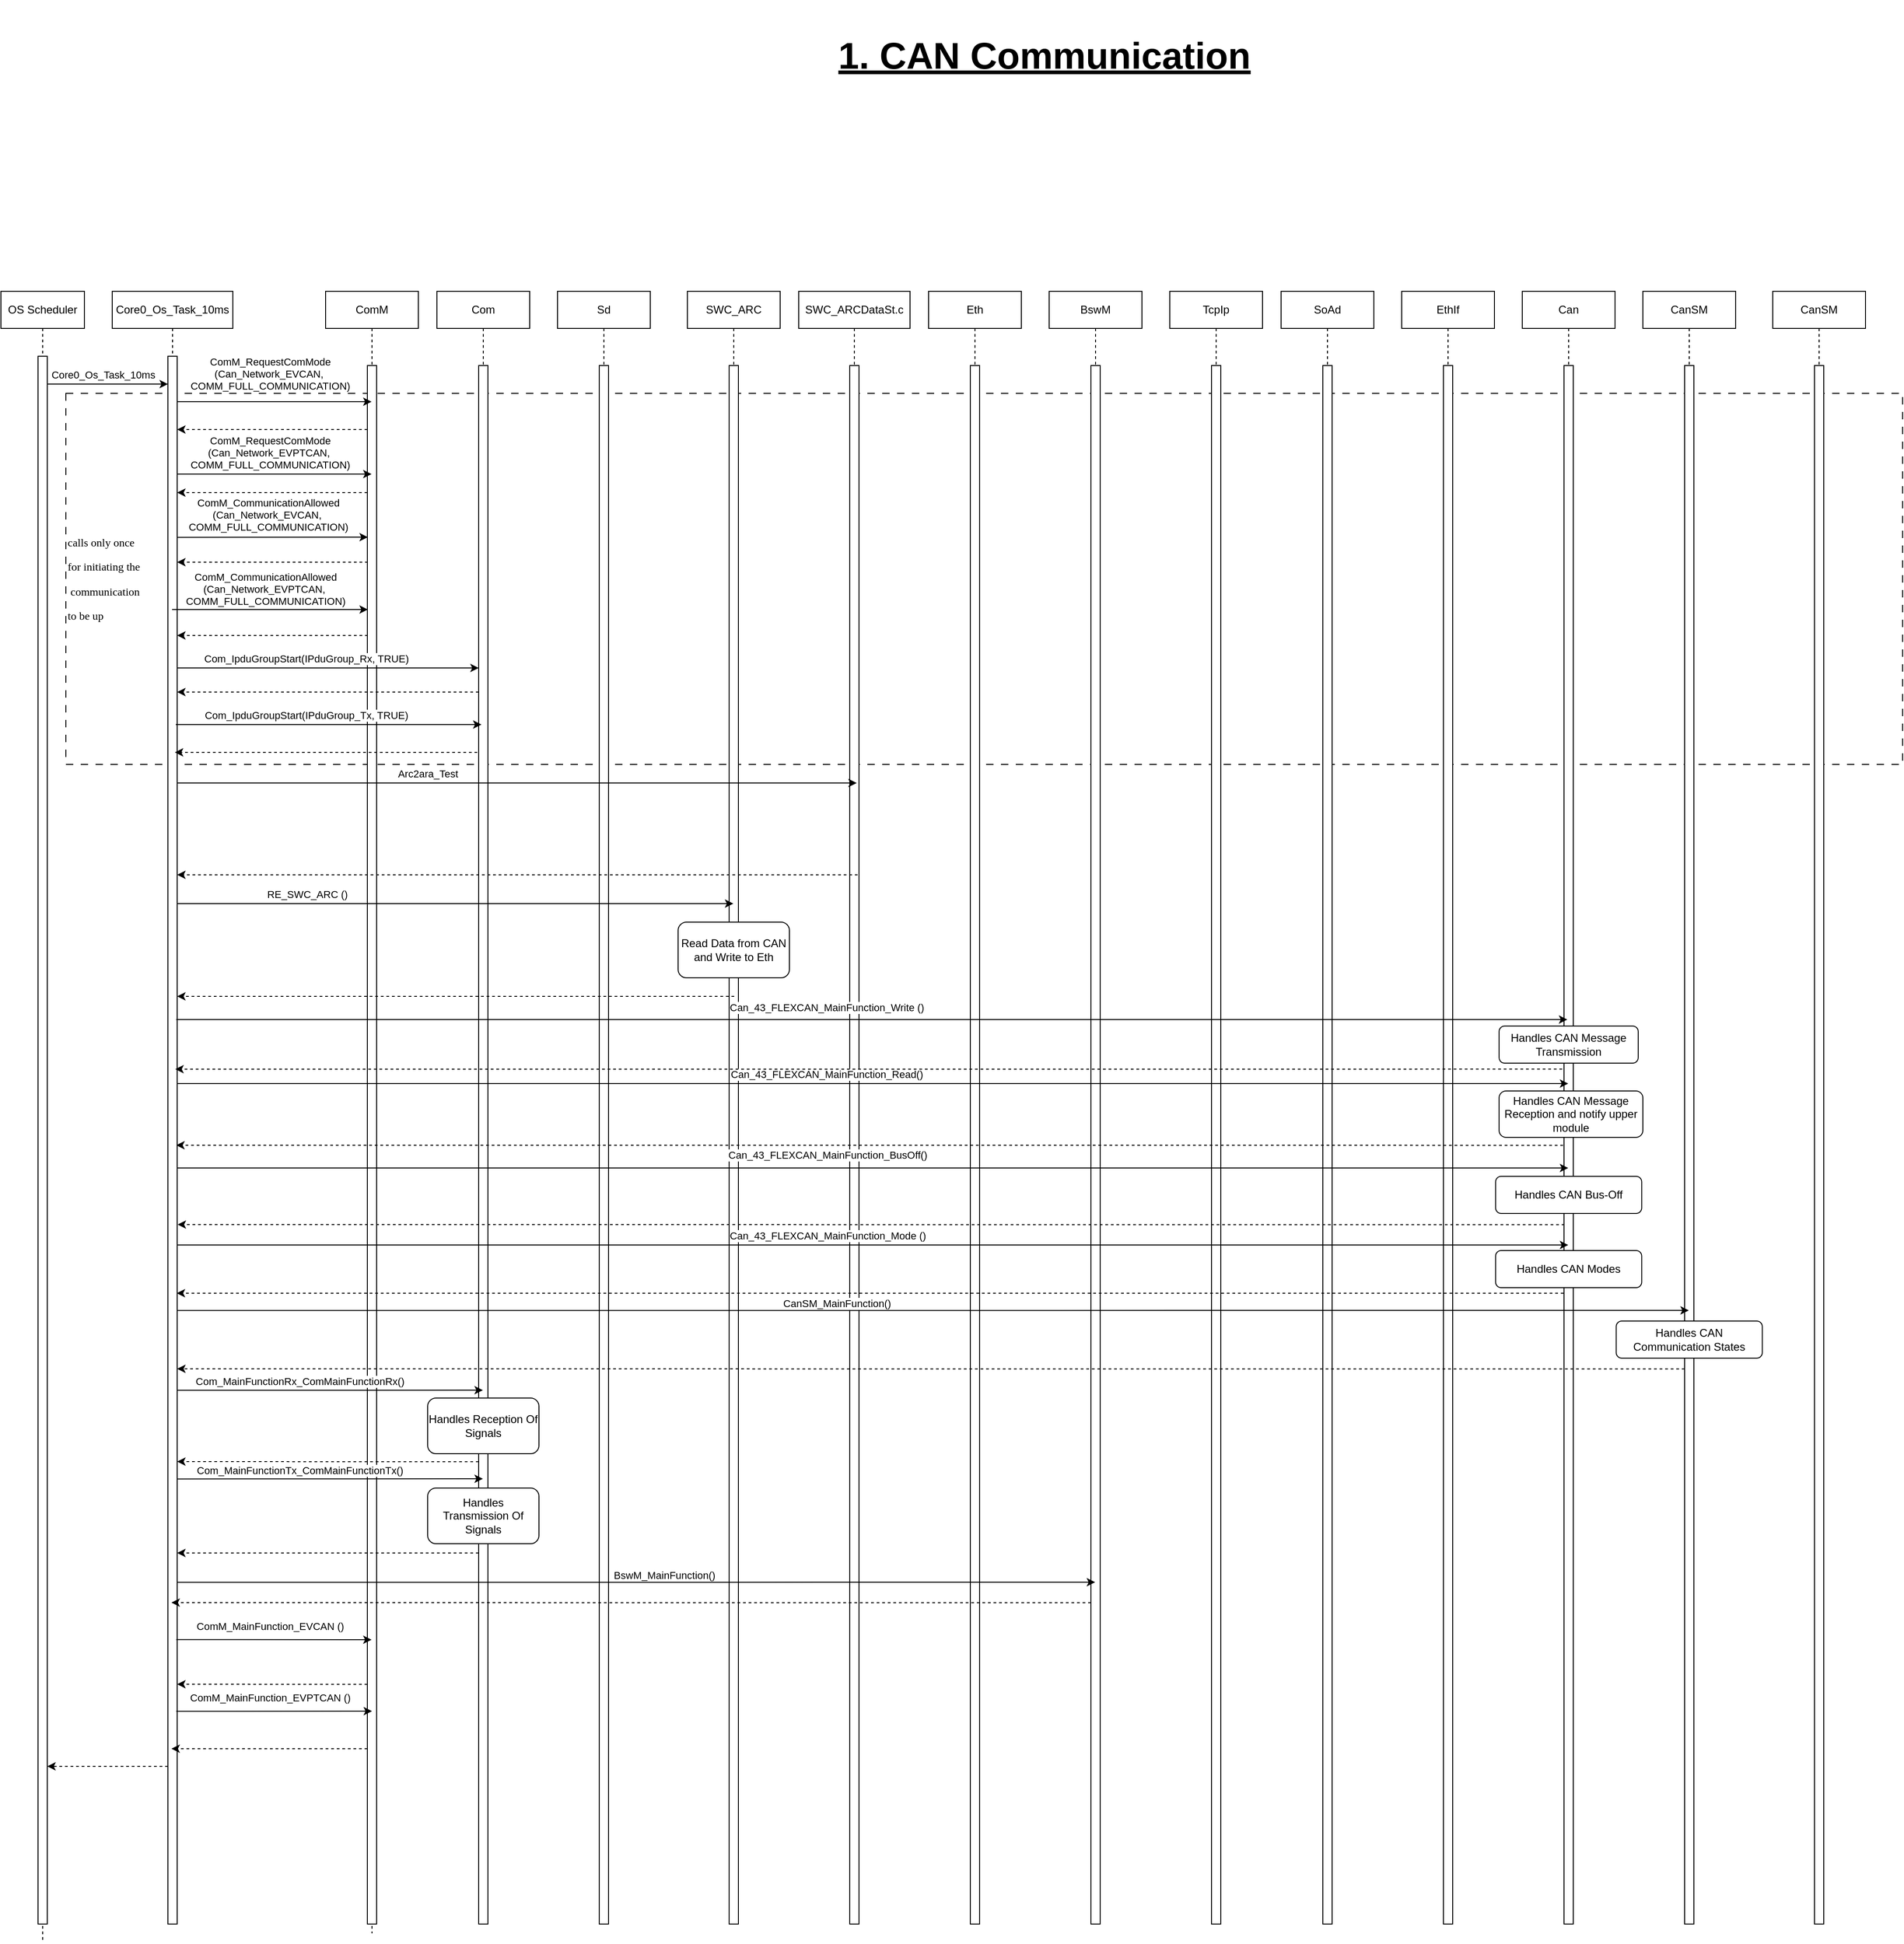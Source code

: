 <mxfile version="28.2.8" pages="5">
  <diagram name="CAN_Communication" id="jqwqNKNfow3A_UFP5Odv">
    <mxGraphModel dx="2852" dy="1486" grid="1" gridSize="10" guides="1" tooltips="1" connect="1" arrows="1" fold="1" page="1" pageScale="1" pageWidth="1169" pageHeight="1654" math="0" shadow="0">
      <root>
        <mxCell id="0" />
        <mxCell id="1" parent="0" />
        <mxCell id="7LqUgxnUXE_Rf5cEWUbr-1" value="&lt;pre&gt;&lt;font face=&quot;Georgia&quot;&gt;calls only once &lt;/font&gt;&lt;/pre&gt;&lt;pre&gt;&lt;font face=&quot;Georgia&quot;&gt;for initiating the&lt;/font&gt;&lt;/pre&gt;&lt;pre&gt;&lt;font face=&quot;Georgia&quot;&gt; communication &lt;/font&gt;&lt;/pre&gt;&lt;pre&gt;&lt;font face=&quot;Georgia&quot;&gt;to be up&lt;/font&gt;&lt;/pre&gt;&lt;div&gt;&lt;/div&gt;" style="rounded=0;whiteSpace=wrap;html=1;dashed=1;align=left;dashPattern=8 8;" parent="1" vertex="1">
          <mxGeometry x="220" y="470" width="1980" height="400" as="geometry" />
        </mxCell>
        <mxCell id="7LqUgxnUXE_Rf5cEWUbr-2" value="OS Scheduler" style="shape=umlLifeline;perimeter=lifelinePerimeter;whiteSpace=wrap;html=1;container=0;dropTarget=0;collapsible=0;recursiveResize=0;outlineConnect=0;portConstraint=eastwest;newEdgeStyle={&quot;edgeStyle&quot;:&quot;elbowEdgeStyle&quot;,&quot;elbow&quot;:&quot;vertical&quot;,&quot;curved&quot;:0,&quot;rounded&quot;:0};" parent="1" vertex="1">
          <mxGeometry x="150" y="360" width="90" height="1780" as="geometry" />
        </mxCell>
        <mxCell id="7LqUgxnUXE_Rf5cEWUbr-3" value="" style="html=1;points=[];perimeter=orthogonalPerimeter;outlineConnect=0;targetShapes=umlLifeline;portConstraint=eastwest;newEdgeStyle={&quot;edgeStyle&quot;:&quot;elbowEdgeStyle&quot;,&quot;elbow&quot;:&quot;vertical&quot;,&quot;curved&quot;:0,&quot;rounded&quot;:0};" parent="7LqUgxnUXE_Rf5cEWUbr-2" vertex="1">
          <mxGeometry x="40" y="70" width="10" height="1690" as="geometry" />
        </mxCell>
        <mxCell id="7LqUgxnUXE_Rf5cEWUbr-4" value="Core0_Os_Task_10ms" style="shape=umlLifeline;perimeter=lifelinePerimeter;whiteSpace=wrap;html=1;container=0;dropTarget=0;collapsible=0;recursiveResize=0;outlineConnect=0;portConstraint=eastwest;newEdgeStyle={&quot;edgeStyle&quot;:&quot;elbowEdgeStyle&quot;,&quot;elbow&quot;:&quot;vertical&quot;,&quot;curved&quot;:0,&quot;rounded&quot;:0};" parent="1" vertex="1">
          <mxGeometry x="270" y="360" width="130" height="1760" as="geometry" />
        </mxCell>
        <mxCell id="7LqUgxnUXE_Rf5cEWUbr-5" value="" style="html=1;points=[];perimeter=orthogonalPerimeter;outlineConnect=0;targetShapes=umlLifeline;portConstraint=eastwest;newEdgeStyle={&quot;edgeStyle&quot;:&quot;elbowEdgeStyle&quot;,&quot;elbow&quot;:&quot;vertical&quot;,&quot;curved&quot;:0,&quot;rounded&quot;:0};" parent="7LqUgxnUXE_Rf5cEWUbr-4" vertex="1">
          <mxGeometry x="60" y="70" width="10" height="1690" as="geometry" />
        </mxCell>
        <mxCell id="7LqUgxnUXE_Rf5cEWUbr-6" style="edgeStyle=elbowEdgeStyle;rounded=0;orthogonalLoop=1;jettySize=auto;html=1;elbow=vertical;curved=0;" parent="1" target="7LqUgxnUXE_Rf5cEWUbr-5" edge="1">
          <mxGeometry relative="1" as="geometry">
            <mxPoint x="200" y="460" as="sourcePoint" />
            <mxPoint x="330" y="460" as="targetPoint" />
          </mxGeometry>
        </mxCell>
        <mxCell id="7LqUgxnUXE_Rf5cEWUbr-7" value="Core0_Os_Task_10ms" style="edgeLabel;html=1;align=center;verticalAlign=middle;resizable=0;points=[];" parent="7LqUgxnUXE_Rf5cEWUbr-6" vertex="1" connectable="0">
          <mxGeometry x="0.295" relative="1" as="geometry">
            <mxPoint x="-24" y="-10" as="offset" />
          </mxGeometry>
        </mxCell>
        <mxCell id="7LqUgxnUXE_Rf5cEWUbr-8" value="ComM" style="shape=umlLifeline;perimeter=lifelinePerimeter;whiteSpace=wrap;html=1;container=0;dropTarget=0;collapsible=0;recursiveResize=0;outlineConnect=0;portConstraint=eastwest;newEdgeStyle={&quot;edgeStyle&quot;:&quot;elbowEdgeStyle&quot;,&quot;elbow&quot;:&quot;vertical&quot;,&quot;curved&quot;:0,&quot;rounded&quot;:0};" parent="1" vertex="1">
          <mxGeometry x="500" y="360" width="100" height="1770" as="geometry" />
        </mxCell>
        <mxCell id="7LqUgxnUXE_Rf5cEWUbr-9" value="" style="html=1;points=[];perimeter=orthogonalPerimeter;outlineConnect=0;targetShapes=umlLifeline;portConstraint=eastwest;newEdgeStyle={&quot;edgeStyle&quot;:&quot;elbowEdgeStyle&quot;,&quot;elbow&quot;:&quot;vertical&quot;,&quot;curved&quot;:0,&quot;rounded&quot;:0};" parent="7LqUgxnUXE_Rf5cEWUbr-8" vertex="1">
          <mxGeometry x="45" y="80" width="10" height="1680" as="geometry" />
        </mxCell>
        <mxCell id="7LqUgxnUXE_Rf5cEWUbr-10" value="" style="edgeStyle=elbowEdgeStyle;rounded=0;orthogonalLoop=1;jettySize=auto;html=1;elbow=vertical;curved=0;" parent="1" edge="1">
          <mxGeometry relative="1" as="geometry">
            <mxPoint x="340.5" y="479" as="sourcePoint" />
            <mxPoint x="549.5" y="479" as="targetPoint" />
          </mxGeometry>
        </mxCell>
        <mxCell id="7LqUgxnUXE_Rf5cEWUbr-11" value="ComM_RequestComMode&lt;div&gt;(Can_Network_EVCAN,&amp;nbsp;&lt;/div&gt;&lt;div&gt;COMM_FULL_COMMUNICATION)&lt;/div&gt;" style="edgeLabel;html=1;align=center;verticalAlign=middle;resizable=0;points=[];" parent="7LqUgxnUXE_Rf5cEWUbr-10" vertex="1" connectable="0">
          <mxGeometry x="0.087" y="1" relative="1" as="geometry">
            <mxPoint x="-14" y="-29" as="offset" />
          </mxGeometry>
        </mxCell>
        <mxCell id="7LqUgxnUXE_Rf5cEWUbr-12" style="edgeStyle=elbowEdgeStyle;rounded=0;orthogonalLoop=1;jettySize=auto;html=1;elbow=vertical;curved=0;dashed=1;" parent="1" source="7LqUgxnUXE_Rf5cEWUbr-9" edge="1">
          <mxGeometry relative="1" as="geometry">
            <mxPoint x="540" y="510" as="sourcePoint" />
            <mxPoint x="340" y="509" as="targetPoint" />
          </mxGeometry>
        </mxCell>
        <mxCell id="7LqUgxnUXE_Rf5cEWUbr-13" style="edgeStyle=elbowEdgeStyle;rounded=0;orthogonalLoop=1;jettySize=auto;html=1;elbow=vertical;curved=0;dashed=1;" parent="1" edge="1">
          <mxGeometry relative="1" as="geometry">
            <mxPoint x="330" y="1950" as="sourcePoint" />
            <mxPoint x="200" y="1950" as="targetPoint" />
            <Array as="points">
              <mxPoint x="270" y="1950" />
            </Array>
          </mxGeometry>
        </mxCell>
        <mxCell id="7LqUgxnUXE_Rf5cEWUbr-14" style="edgeStyle=elbowEdgeStyle;rounded=0;orthogonalLoop=1;jettySize=auto;html=1;elbow=vertical;curved=0;dashed=1;" parent="1" edge="1">
          <mxGeometry relative="1" as="geometry">
            <mxPoint x="545" y="577" as="sourcePoint" />
            <mxPoint x="340" y="577.2" as="targetPoint" />
          </mxGeometry>
        </mxCell>
        <mxCell id="7LqUgxnUXE_Rf5cEWUbr-15" value="" style="edgeStyle=elbowEdgeStyle;rounded=0;orthogonalLoop=1;jettySize=auto;html=1;elbow=vertical;curved=0;" parent="1" edge="1">
          <mxGeometry relative="1" as="geometry">
            <mxPoint x="340.5" y="557" as="sourcePoint" />
            <mxPoint x="549.5" y="557" as="targetPoint" />
          </mxGeometry>
        </mxCell>
        <mxCell id="7LqUgxnUXE_Rf5cEWUbr-16" value="ComM_RequestComMode&lt;div&gt;(Can_Network_EVPTCAN,&amp;nbsp;&lt;/div&gt;&lt;div&gt;COMM_FULL_COMMUNICATION)&lt;/div&gt;" style="edgeLabel;html=1;align=center;verticalAlign=middle;resizable=0;points=[];" parent="7LqUgxnUXE_Rf5cEWUbr-15" vertex="1" connectable="0">
          <mxGeometry x="0.087" y="1" relative="1" as="geometry">
            <mxPoint x="-14" y="-22" as="offset" />
          </mxGeometry>
        </mxCell>
        <mxCell id="7LqUgxnUXE_Rf5cEWUbr-17" value="" style="edgeStyle=elbowEdgeStyle;rounded=0;orthogonalLoop=1;jettySize=auto;html=1;elbow=vertical;curved=0;" parent="1" edge="1">
          <mxGeometry relative="1" as="geometry">
            <mxPoint x="340" y="625.2" as="sourcePoint" />
            <mxPoint x="545.5" y="625" as="targetPoint" />
          </mxGeometry>
        </mxCell>
        <mxCell id="7LqUgxnUXE_Rf5cEWUbr-18" value="ComM_CommunicationAllowed&lt;div&gt;(Can_Network_EVCAN,&amp;nbsp;&lt;/div&gt;&lt;div&gt;COMM_FULL_COMMUNICATION)&lt;/div&gt;" style="edgeLabel;html=1;align=center;verticalAlign=middle;resizable=0;points=[];" parent="7LqUgxnUXE_Rf5cEWUbr-17" vertex="1" connectable="0">
          <mxGeometry x="0.087" y="1" relative="1" as="geometry">
            <mxPoint x="-14" y="-23" as="offset" />
          </mxGeometry>
        </mxCell>
        <mxCell id="7LqUgxnUXE_Rf5cEWUbr-19" style="edgeStyle=elbowEdgeStyle;rounded=0;orthogonalLoop=1;jettySize=auto;html=1;elbow=vertical;curved=0;dashed=1;exitX=0.5;exitY=0.13;exitDx=0;exitDy=0;exitPerimeter=0;" parent="1" target="7LqUgxnUXE_Rf5cEWUbr-5" edge="1">
          <mxGeometry relative="1" as="geometry">
            <mxPoint x="545.5" y="652" as="sourcePoint" />
            <mxPoint x="360" y="652" as="targetPoint" />
          </mxGeometry>
        </mxCell>
        <mxCell id="7LqUgxnUXE_Rf5cEWUbr-20" style="edgeStyle=elbowEdgeStyle;rounded=0;orthogonalLoop=1;jettySize=auto;html=1;elbow=vertical;curved=0;dashed=1;" parent="1" target="7LqUgxnUXE_Rf5cEWUbr-5" edge="1">
          <mxGeometry relative="1" as="geometry">
            <mxPoint x="545.5" y="731" as="sourcePoint" />
            <mxPoint x="350" y="730" as="targetPoint" />
          </mxGeometry>
        </mxCell>
        <mxCell id="7LqUgxnUXE_Rf5cEWUbr-21" value="" style="edgeStyle=elbowEdgeStyle;rounded=0;orthogonalLoop=1;jettySize=auto;html=1;elbow=vertical;curved=0;" parent="1" edge="1">
          <mxGeometry relative="1" as="geometry">
            <mxPoint x="334.5" y="703" as="sourcePoint" />
            <mxPoint x="545.5" y="703" as="targetPoint" />
          </mxGeometry>
        </mxCell>
        <mxCell id="7LqUgxnUXE_Rf5cEWUbr-22" value="ComM_CommunicationAllowed&lt;div&gt;(Can_Network_EVPTCAN,&amp;nbsp;&lt;/div&gt;&lt;div&gt;COMM_FULL_COMMUNICATION)&lt;/div&gt;" style="edgeLabel;html=1;align=center;verticalAlign=middle;resizable=0;points=[];" parent="7LqUgxnUXE_Rf5cEWUbr-21" vertex="1" connectable="0">
          <mxGeometry x="0.087" y="1" relative="1" as="geometry">
            <mxPoint x="-14" y="-21" as="offset" />
          </mxGeometry>
        </mxCell>
        <mxCell id="7LqUgxnUXE_Rf5cEWUbr-23" value="Com" style="shape=umlLifeline;perimeter=lifelinePerimeter;whiteSpace=wrap;html=1;container=0;dropTarget=0;collapsible=0;recursiveResize=0;outlineConnect=0;portConstraint=eastwest;newEdgeStyle={&quot;edgeStyle&quot;:&quot;elbowEdgeStyle&quot;,&quot;elbow&quot;:&quot;vertical&quot;,&quot;curved&quot;:0,&quot;rounded&quot;:0};" parent="1" vertex="1">
          <mxGeometry x="620" y="360" width="100" height="1760" as="geometry" />
        </mxCell>
        <mxCell id="7LqUgxnUXE_Rf5cEWUbr-24" value="" style="html=1;points=[];perimeter=orthogonalPerimeter;outlineConnect=0;targetShapes=umlLifeline;portConstraint=eastwest;newEdgeStyle={&quot;edgeStyle&quot;:&quot;elbowEdgeStyle&quot;,&quot;elbow&quot;:&quot;vertical&quot;,&quot;curved&quot;:0,&quot;rounded&quot;:0};" parent="7LqUgxnUXE_Rf5cEWUbr-23" vertex="1">
          <mxGeometry x="45" y="80" width="10" height="1680" as="geometry" />
        </mxCell>
        <mxCell id="7LqUgxnUXE_Rf5cEWUbr-25" style="edgeStyle=elbowEdgeStyle;rounded=0;orthogonalLoop=1;jettySize=auto;html=1;elbow=vertical;curved=0;" parent="1" target="7LqUgxnUXE_Rf5cEWUbr-24" edge="1">
          <mxGeometry relative="1" as="geometry">
            <mxPoint x="340" y="766" as="sourcePoint" />
            <mxPoint x="669.5" y="766" as="targetPoint" />
          </mxGeometry>
        </mxCell>
        <mxCell id="7LqUgxnUXE_Rf5cEWUbr-26" value="Com_IpduGroupStart(IPduGroup_Rx, TRUE)" style="edgeLabel;html=1;align=center;verticalAlign=middle;resizable=0;points=[];" parent="7LqUgxnUXE_Rf5cEWUbr-25" vertex="1" connectable="0">
          <mxGeometry x="-0.581" y="-1" relative="1" as="geometry">
            <mxPoint x="71" y="-11" as="offset" />
          </mxGeometry>
        </mxCell>
        <mxCell id="7LqUgxnUXE_Rf5cEWUbr-27" style="edgeStyle=elbowEdgeStyle;rounded=0;orthogonalLoop=1;jettySize=auto;html=1;elbow=vertical;curved=0;dashed=1;" parent="1" target="7LqUgxnUXE_Rf5cEWUbr-5" edge="1">
          <mxGeometry relative="1" as="geometry">
            <mxPoint x="665" y="792" as="sourcePoint" />
            <mxPoint x="360" y="790" as="targetPoint" />
          </mxGeometry>
        </mxCell>
        <mxCell id="7LqUgxnUXE_Rf5cEWUbr-28" style="edgeStyle=elbowEdgeStyle;rounded=0;orthogonalLoop=1;jettySize=auto;html=1;elbow=vertical;curved=0;" parent="1" edge="1">
          <mxGeometry relative="1" as="geometry">
            <mxPoint x="338.5" y="827" as="sourcePoint" />
            <mxPoint x="668" y="827" as="targetPoint" />
          </mxGeometry>
        </mxCell>
        <mxCell id="7LqUgxnUXE_Rf5cEWUbr-29" value="Com_IpduGroupStart(IPduGroup_Tx, TRUE)" style="edgeLabel;html=1;align=center;verticalAlign=middle;resizable=0;points=[];" parent="7LqUgxnUXE_Rf5cEWUbr-28" vertex="1" connectable="0">
          <mxGeometry x="-0.581" y="-1" relative="1" as="geometry">
            <mxPoint x="71" y="-11" as="offset" />
          </mxGeometry>
        </mxCell>
        <mxCell id="7LqUgxnUXE_Rf5cEWUbr-30" style="edgeStyle=elbowEdgeStyle;rounded=0;orthogonalLoop=1;jettySize=auto;html=1;elbow=vertical;curved=0;dashed=1;" parent="1" edge="1">
          <mxGeometry relative="1" as="geometry">
            <mxPoint x="663.5" y="857" as="sourcePoint" />
            <mxPoint x="337.5" y="857" as="targetPoint" />
          </mxGeometry>
        </mxCell>
        <mxCell id="7LqUgxnUXE_Rf5cEWUbr-31" value="Sd" style="shape=umlLifeline;perimeter=lifelinePerimeter;whiteSpace=wrap;html=1;container=0;dropTarget=0;collapsible=0;recursiveResize=0;outlineConnect=0;portConstraint=eastwest;newEdgeStyle={&quot;edgeStyle&quot;:&quot;elbowEdgeStyle&quot;,&quot;elbow&quot;:&quot;vertical&quot;,&quot;curved&quot;:0,&quot;rounded&quot;:0};" parent="1" vertex="1">
          <mxGeometry x="750" y="360" width="100" height="1760" as="geometry" />
        </mxCell>
        <mxCell id="7LqUgxnUXE_Rf5cEWUbr-32" value="" style="html=1;points=[];perimeter=orthogonalPerimeter;outlineConnect=0;targetShapes=umlLifeline;portConstraint=eastwest;newEdgeStyle={&quot;edgeStyle&quot;:&quot;elbowEdgeStyle&quot;,&quot;elbow&quot;:&quot;vertical&quot;,&quot;curved&quot;:0,&quot;rounded&quot;:0};" parent="7LqUgxnUXE_Rf5cEWUbr-31" vertex="1">
          <mxGeometry x="45" y="80" width="10" height="1680" as="geometry" />
        </mxCell>
        <mxCell id="7LqUgxnUXE_Rf5cEWUbr-33" value="SWC_ARC" style="shape=umlLifeline;perimeter=lifelinePerimeter;whiteSpace=wrap;html=1;container=0;dropTarget=0;collapsible=0;recursiveResize=0;outlineConnect=0;portConstraint=eastwest;newEdgeStyle={&quot;edgeStyle&quot;:&quot;elbowEdgeStyle&quot;,&quot;elbow&quot;:&quot;vertical&quot;,&quot;curved&quot;:0,&quot;rounded&quot;:0};" parent="1" vertex="1">
          <mxGeometry x="890" y="360" width="100" height="1760" as="geometry" />
        </mxCell>
        <mxCell id="7LqUgxnUXE_Rf5cEWUbr-34" value="" style="html=1;points=[];perimeter=orthogonalPerimeter;outlineConnect=0;targetShapes=umlLifeline;portConstraint=eastwest;newEdgeStyle={&quot;edgeStyle&quot;:&quot;elbowEdgeStyle&quot;,&quot;elbow&quot;:&quot;vertical&quot;,&quot;curved&quot;:0,&quot;rounded&quot;:0};" parent="7LqUgxnUXE_Rf5cEWUbr-33" vertex="1">
          <mxGeometry x="45" y="80" width="10" height="1680" as="geometry" />
        </mxCell>
        <mxCell id="7LqUgxnUXE_Rf5cEWUbr-35" value="SWC_ARCDataSt.c" style="shape=umlLifeline;perimeter=lifelinePerimeter;whiteSpace=wrap;html=1;container=0;dropTarget=0;collapsible=0;recursiveResize=0;outlineConnect=0;portConstraint=eastwest;newEdgeStyle={&quot;edgeStyle&quot;:&quot;elbowEdgeStyle&quot;,&quot;elbow&quot;:&quot;vertical&quot;,&quot;curved&quot;:0,&quot;rounded&quot;:0};" parent="1" vertex="1">
          <mxGeometry x="1010" y="360" width="120" height="1760" as="geometry" />
        </mxCell>
        <mxCell id="7LqUgxnUXE_Rf5cEWUbr-36" value="" style="html=1;points=[];perimeter=orthogonalPerimeter;outlineConnect=0;targetShapes=umlLifeline;portConstraint=eastwest;newEdgeStyle={&quot;edgeStyle&quot;:&quot;elbowEdgeStyle&quot;,&quot;elbow&quot;:&quot;vertical&quot;,&quot;curved&quot;:0,&quot;rounded&quot;:0};" parent="7LqUgxnUXE_Rf5cEWUbr-35" vertex="1">
          <mxGeometry x="55" y="80" width="10" height="1680" as="geometry" />
        </mxCell>
        <mxCell id="7LqUgxnUXE_Rf5cEWUbr-37" value="Eth" style="shape=umlLifeline;perimeter=lifelinePerimeter;whiteSpace=wrap;html=1;container=0;dropTarget=0;collapsible=0;recursiveResize=0;outlineConnect=0;portConstraint=eastwest;newEdgeStyle={&quot;edgeStyle&quot;:&quot;elbowEdgeStyle&quot;,&quot;elbow&quot;:&quot;vertical&quot;,&quot;curved&quot;:0,&quot;rounded&quot;:0};" parent="1" vertex="1">
          <mxGeometry x="1150" y="360" width="100" height="1760" as="geometry" />
        </mxCell>
        <mxCell id="7LqUgxnUXE_Rf5cEWUbr-38" value="" style="html=1;points=[];perimeter=orthogonalPerimeter;outlineConnect=0;targetShapes=umlLifeline;portConstraint=eastwest;newEdgeStyle={&quot;edgeStyle&quot;:&quot;elbowEdgeStyle&quot;,&quot;elbow&quot;:&quot;vertical&quot;,&quot;curved&quot;:0,&quot;rounded&quot;:0};" parent="7LqUgxnUXE_Rf5cEWUbr-37" vertex="1">
          <mxGeometry x="45" y="80" width="10" height="1680" as="geometry" />
        </mxCell>
        <mxCell id="7LqUgxnUXE_Rf5cEWUbr-39" value="BswM" style="shape=umlLifeline;perimeter=lifelinePerimeter;whiteSpace=wrap;html=1;container=0;dropTarget=0;collapsible=0;recursiveResize=0;outlineConnect=0;portConstraint=eastwest;newEdgeStyle={&quot;edgeStyle&quot;:&quot;elbowEdgeStyle&quot;,&quot;elbow&quot;:&quot;vertical&quot;,&quot;curved&quot;:0,&quot;rounded&quot;:0};" parent="1" vertex="1">
          <mxGeometry x="1280" y="360" width="100" height="1760" as="geometry" />
        </mxCell>
        <mxCell id="7LqUgxnUXE_Rf5cEWUbr-40" value="" style="html=1;points=[];perimeter=orthogonalPerimeter;outlineConnect=0;targetShapes=umlLifeline;portConstraint=eastwest;newEdgeStyle={&quot;edgeStyle&quot;:&quot;elbowEdgeStyle&quot;,&quot;elbow&quot;:&quot;vertical&quot;,&quot;curved&quot;:0,&quot;rounded&quot;:0};" parent="7LqUgxnUXE_Rf5cEWUbr-39" vertex="1">
          <mxGeometry x="45" y="80" width="10" height="1680" as="geometry" />
        </mxCell>
        <mxCell id="7LqUgxnUXE_Rf5cEWUbr-41" value="&lt;div&gt;&lt;span style=&quot;background-color: transparent; color: light-dark(rgb(0, 0, 0), rgb(255, 255, 255));&quot;&gt;TcpIp&lt;/span&gt;&lt;/div&gt;" style="shape=umlLifeline;perimeter=lifelinePerimeter;whiteSpace=wrap;html=1;container=0;dropTarget=0;collapsible=0;recursiveResize=0;outlineConnect=0;portConstraint=eastwest;newEdgeStyle={&quot;edgeStyle&quot;:&quot;elbowEdgeStyle&quot;,&quot;elbow&quot;:&quot;vertical&quot;,&quot;curved&quot;:0,&quot;rounded&quot;:0};" parent="1" vertex="1">
          <mxGeometry x="1410" y="360" width="100" height="1760" as="geometry" />
        </mxCell>
        <mxCell id="7LqUgxnUXE_Rf5cEWUbr-42" value="" style="html=1;points=[];perimeter=orthogonalPerimeter;outlineConnect=0;targetShapes=umlLifeline;portConstraint=eastwest;newEdgeStyle={&quot;edgeStyle&quot;:&quot;elbowEdgeStyle&quot;,&quot;elbow&quot;:&quot;vertical&quot;,&quot;curved&quot;:0,&quot;rounded&quot;:0};" parent="7LqUgxnUXE_Rf5cEWUbr-41" vertex="1">
          <mxGeometry x="45" y="80" width="10" height="1680" as="geometry" />
        </mxCell>
        <mxCell id="7LqUgxnUXE_Rf5cEWUbr-43" value="&lt;div&gt;&lt;span style=&quot;background-color: transparent; color: light-dark(rgb(0, 0, 0), rgb(255, 255, 255));&quot;&gt;SoAd&lt;/span&gt;&lt;/div&gt;" style="shape=umlLifeline;perimeter=lifelinePerimeter;whiteSpace=wrap;html=1;container=0;dropTarget=0;collapsible=0;recursiveResize=0;outlineConnect=0;portConstraint=eastwest;newEdgeStyle={&quot;edgeStyle&quot;:&quot;elbowEdgeStyle&quot;,&quot;elbow&quot;:&quot;vertical&quot;,&quot;curved&quot;:0,&quot;rounded&quot;:0};" parent="1" vertex="1">
          <mxGeometry x="1530" y="360" width="100" height="1760" as="geometry" />
        </mxCell>
        <mxCell id="7LqUgxnUXE_Rf5cEWUbr-44" value="" style="html=1;points=[];perimeter=orthogonalPerimeter;outlineConnect=0;targetShapes=umlLifeline;portConstraint=eastwest;newEdgeStyle={&quot;edgeStyle&quot;:&quot;elbowEdgeStyle&quot;,&quot;elbow&quot;:&quot;vertical&quot;,&quot;curved&quot;:0,&quot;rounded&quot;:0};" parent="7LqUgxnUXE_Rf5cEWUbr-43" vertex="1">
          <mxGeometry x="45" y="80" width="10" height="1680" as="geometry" />
        </mxCell>
        <mxCell id="7LqUgxnUXE_Rf5cEWUbr-45" value="&lt;div&gt;&lt;span style=&quot;background-color: transparent; color: light-dark(rgb(0, 0, 0), rgb(255, 255, 255));&quot;&gt;EthIf&lt;/span&gt;&lt;/div&gt;" style="shape=umlLifeline;perimeter=lifelinePerimeter;whiteSpace=wrap;html=1;container=0;dropTarget=0;collapsible=0;recursiveResize=0;outlineConnect=0;portConstraint=eastwest;newEdgeStyle={&quot;edgeStyle&quot;:&quot;elbowEdgeStyle&quot;,&quot;elbow&quot;:&quot;vertical&quot;,&quot;curved&quot;:0,&quot;rounded&quot;:0};" parent="1" vertex="1">
          <mxGeometry x="1660" y="360" width="100" height="1760" as="geometry" />
        </mxCell>
        <mxCell id="7LqUgxnUXE_Rf5cEWUbr-46" value="" style="html=1;points=[];perimeter=orthogonalPerimeter;outlineConnect=0;targetShapes=umlLifeline;portConstraint=eastwest;newEdgeStyle={&quot;edgeStyle&quot;:&quot;elbowEdgeStyle&quot;,&quot;elbow&quot;:&quot;vertical&quot;,&quot;curved&quot;:0,&quot;rounded&quot;:0};" parent="7LqUgxnUXE_Rf5cEWUbr-45" vertex="1">
          <mxGeometry x="45" y="80" width="10" height="1680" as="geometry" />
        </mxCell>
        <mxCell id="7LqUgxnUXE_Rf5cEWUbr-47" value="Can" style="shape=umlLifeline;perimeter=lifelinePerimeter;whiteSpace=wrap;html=1;container=0;dropTarget=0;collapsible=0;recursiveResize=0;outlineConnect=0;portConstraint=eastwest;newEdgeStyle={&quot;edgeStyle&quot;:&quot;elbowEdgeStyle&quot;,&quot;elbow&quot;:&quot;vertical&quot;,&quot;curved&quot;:0,&quot;rounded&quot;:0};" parent="1" vertex="1">
          <mxGeometry x="1790" y="360" width="100" height="1760" as="geometry" />
        </mxCell>
        <mxCell id="7LqUgxnUXE_Rf5cEWUbr-48" value="" style="html=1;points=[];perimeter=orthogonalPerimeter;outlineConnect=0;targetShapes=umlLifeline;portConstraint=eastwest;newEdgeStyle={&quot;edgeStyle&quot;:&quot;elbowEdgeStyle&quot;,&quot;elbow&quot;:&quot;vertical&quot;,&quot;curved&quot;:0,&quot;rounded&quot;:0};" parent="7LqUgxnUXE_Rf5cEWUbr-47" vertex="1">
          <mxGeometry x="45" y="80" width="10" height="1680" as="geometry" />
        </mxCell>
        <mxCell id="7LqUgxnUXE_Rf5cEWUbr-49" value="CanSM" style="shape=umlLifeline;perimeter=lifelinePerimeter;whiteSpace=wrap;html=1;container=0;dropTarget=0;collapsible=0;recursiveResize=0;outlineConnect=0;portConstraint=eastwest;newEdgeStyle={&quot;edgeStyle&quot;:&quot;elbowEdgeStyle&quot;,&quot;elbow&quot;:&quot;vertical&quot;,&quot;curved&quot;:0,&quot;rounded&quot;:0};" parent="1" vertex="1">
          <mxGeometry x="1920" y="360" width="100" height="1760" as="geometry" />
        </mxCell>
        <mxCell id="7LqUgxnUXE_Rf5cEWUbr-50" value="" style="html=1;points=[];perimeter=orthogonalPerimeter;outlineConnect=0;targetShapes=umlLifeline;portConstraint=eastwest;newEdgeStyle={&quot;edgeStyle&quot;:&quot;elbowEdgeStyle&quot;,&quot;elbow&quot;:&quot;vertical&quot;,&quot;curved&quot;:0,&quot;rounded&quot;:0};" parent="7LqUgxnUXE_Rf5cEWUbr-49" vertex="1">
          <mxGeometry x="45" y="80" width="10" height="1680" as="geometry" />
        </mxCell>
        <mxCell id="7LqUgxnUXE_Rf5cEWUbr-51" style="edgeStyle=elbowEdgeStyle;rounded=0;orthogonalLoop=1;jettySize=auto;html=1;elbow=vertical;curved=0;" parent="1" edge="1">
          <mxGeometry relative="1" as="geometry">
            <mxPoint x="340" y="890" as="sourcePoint" />
            <mxPoint x="1072.5" y="890" as="targetPoint" />
          </mxGeometry>
        </mxCell>
        <mxCell id="7LqUgxnUXE_Rf5cEWUbr-52" value="Arc2ara_Test" style="edgeLabel;html=1;align=center;verticalAlign=middle;resizable=0;points=[];" parent="7LqUgxnUXE_Rf5cEWUbr-51" vertex="1" connectable="0">
          <mxGeometry x="-0.263" y="1" relative="1" as="geometry">
            <mxPoint y="-9" as="offset" />
          </mxGeometry>
        </mxCell>
        <mxCell id="7LqUgxnUXE_Rf5cEWUbr-53" style="edgeStyle=elbowEdgeStyle;rounded=0;orthogonalLoop=1;jettySize=auto;html=1;elbow=vertical;curved=0;dashed=1;" parent="1" edge="1">
          <mxGeometry relative="1" as="geometry">
            <mxPoint x="1073.5" y="989" as="sourcePoint" />
            <mxPoint x="340" y="989" as="targetPoint" />
          </mxGeometry>
        </mxCell>
        <mxCell id="7LqUgxnUXE_Rf5cEWUbr-54" style="edgeStyle=elbowEdgeStyle;rounded=0;orthogonalLoop=1;jettySize=auto;html=1;elbow=vertical;curved=0;" parent="1" edge="1">
          <mxGeometry relative="1" as="geometry">
            <mxPoint x="340" y="1020" as="sourcePoint" />
            <mxPoint x="939.5" y="1020" as="targetPoint" />
          </mxGeometry>
        </mxCell>
        <mxCell id="7LqUgxnUXE_Rf5cEWUbr-55" value="RE_SWC_ARC ()" style="edgeLabel;html=1;align=center;verticalAlign=middle;resizable=0;points=[];" parent="7LqUgxnUXE_Rf5cEWUbr-54" vertex="1" connectable="0">
          <mxGeometry x="-0.566" y="1" relative="1" as="geometry">
            <mxPoint x="10" y="-9" as="offset" />
          </mxGeometry>
        </mxCell>
        <mxCell id="7LqUgxnUXE_Rf5cEWUbr-56" style="edgeStyle=elbowEdgeStyle;rounded=0;orthogonalLoop=1;jettySize=auto;html=1;elbow=vertical;curved=0;dashed=1;" parent="1" edge="1">
          <mxGeometry relative="1" as="geometry">
            <mxPoint x="940.5" y="1120" as="sourcePoint" />
            <mxPoint x="340" y="1120" as="targetPoint" />
          </mxGeometry>
        </mxCell>
        <mxCell id="7LqUgxnUXE_Rf5cEWUbr-57" value="CanSM" style="shape=umlLifeline;perimeter=lifelinePerimeter;whiteSpace=wrap;html=1;container=0;dropTarget=0;collapsible=0;recursiveResize=0;outlineConnect=0;portConstraint=eastwest;newEdgeStyle={&quot;edgeStyle&quot;:&quot;elbowEdgeStyle&quot;,&quot;elbow&quot;:&quot;vertical&quot;,&quot;curved&quot;:0,&quot;rounded&quot;:0};" parent="1" vertex="1">
          <mxGeometry x="2060" y="360" width="100" height="1760" as="geometry" />
        </mxCell>
        <mxCell id="7LqUgxnUXE_Rf5cEWUbr-58" value="" style="html=1;points=[];perimeter=orthogonalPerimeter;outlineConnect=0;targetShapes=umlLifeline;portConstraint=eastwest;newEdgeStyle={&quot;edgeStyle&quot;:&quot;elbowEdgeStyle&quot;,&quot;elbow&quot;:&quot;vertical&quot;,&quot;curved&quot;:0,&quot;rounded&quot;:0};" parent="7LqUgxnUXE_Rf5cEWUbr-57" vertex="1">
          <mxGeometry x="45" y="80" width="10" height="1680" as="geometry" />
        </mxCell>
        <mxCell id="7LqUgxnUXE_Rf5cEWUbr-59" value="Read Data from CAN and Write to Eth" style="rounded=1;whiteSpace=wrap;html=1;" parent="1" vertex="1">
          <mxGeometry x="880" y="1040" width="120" height="60" as="geometry" />
        </mxCell>
        <mxCell id="7LqUgxnUXE_Rf5cEWUbr-60" style="edgeStyle=elbowEdgeStyle;rounded=0;orthogonalLoop=1;jettySize=auto;html=1;elbow=vertical;curved=0;" parent="1" edge="1">
          <mxGeometry relative="1" as="geometry">
            <mxPoint x="339" y="1145.004" as="sourcePoint" />
            <mxPoint x="1838.5" y="1145.004" as="targetPoint" />
          </mxGeometry>
        </mxCell>
        <mxCell id="7LqUgxnUXE_Rf5cEWUbr-61" value="Can_43_FLEXCAN_MainFunction_Write ()" style="edgeLabel;html=1;align=center;verticalAlign=middle;resizable=0;points=[];" parent="7LqUgxnUXE_Rf5cEWUbr-60" vertex="1" connectable="0">
          <mxGeometry x="-0.101" relative="1" as="geometry">
            <mxPoint x="27" y="-13" as="offset" />
          </mxGeometry>
        </mxCell>
        <mxCell id="7LqUgxnUXE_Rf5cEWUbr-62" style="edgeStyle=elbowEdgeStyle;rounded=0;orthogonalLoop=1;jettySize=auto;html=1;elbow=vertical;curved=0;" parent="1" edge="1">
          <mxGeometry relative="1" as="geometry">
            <mxPoint x="340" y="1214.004" as="sourcePoint" />
            <mxPoint x="1839.5" y="1214.004" as="targetPoint" />
          </mxGeometry>
        </mxCell>
        <mxCell id="7LqUgxnUXE_Rf5cEWUbr-63" value="Can_43_FLEXCAN_MainFunction_Read()" style="edgeLabel;html=1;align=center;verticalAlign=middle;resizable=0;points=[];" parent="7LqUgxnUXE_Rf5cEWUbr-62" vertex="1" connectable="0">
          <mxGeometry x="-0.068" y="-1" relative="1" as="geometry">
            <mxPoint x="1" y="-11" as="offset" />
          </mxGeometry>
        </mxCell>
        <mxCell id="7LqUgxnUXE_Rf5cEWUbr-64" style="edgeStyle=elbowEdgeStyle;rounded=0;orthogonalLoop=1;jettySize=auto;html=1;elbow=vertical;curved=0;" parent="1" edge="1">
          <mxGeometry relative="1" as="geometry">
            <mxPoint x="340" y="1388.004" as="sourcePoint" />
            <mxPoint x="1839.5" y="1388.004" as="targetPoint" />
          </mxGeometry>
        </mxCell>
        <mxCell id="7LqUgxnUXE_Rf5cEWUbr-65" value="Can_43_FLEXCAN_MainFunction_Mode ()" style="edgeLabel;html=1;align=center;verticalAlign=middle;resizable=0;points=[];" parent="7LqUgxnUXE_Rf5cEWUbr-64" vertex="1" connectable="0">
          <mxGeometry x="-0.112" relative="1" as="geometry">
            <mxPoint x="35" y="-10" as="offset" />
          </mxGeometry>
        </mxCell>
        <mxCell id="7LqUgxnUXE_Rf5cEWUbr-66" style="edgeStyle=elbowEdgeStyle;rounded=0;orthogonalLoop=1;jettySize=auto;html=1;elbow=vertical;curved=0;" parent="1" edge="1">
          <mxGeometry relative="1" as="geometry">
            <mxPoint x="340" y="1305.004" as="sourcePoint" />
            <mxPoint x="1839.5" y="1305.004" as="targetPoint" />
          </mxGeometry>
        </mxCell>
        <mxCell id="7LqUgxnUXE_Rf5cEWUbr-67" value="Can_43_FLEXCAN_MainFunction_BusOff()" style="edgeLabel;html=1;align=center;verticalAlign=middle;resizable=0;points=[];" parent="7LqUgxnUXE_Rf5cEWUbr-66" vertex="1" connectable="0">
          <mxGeometry x="-0.097" relative="1" as="geometry">
            <mxPoint x="24" y="-14" as="offset" />
          </mxGeometry>
        </mxCell>
        <mxCell id="7LqUgxnUXE_Rf5cEWUbr-68" style="edgeStyle=elbowEdgeStyle;rounded=0;orthogonalLoop=1;jettySize=auto;html=1;elbow=vertical;curved=0;dashed=1;" parent="1" edge="1">
          <mxGeometry relative="1" as="geometry">
            <mxPoint x="1833.0" y="1198.429" as="sourcePoint" />
            <mxPoint x="338" y="1198.429" as="targetPoint" />
          </mxGeometry>
        </mxCell>
        <mxCell id="7LqUgxnUXE_Rf5cEWUbr-69" style="edgeStyle=elbowEdgeStyle;rounded=0;orthogonalLoop=1;jettySize=auto;html=1;elbow=vertical;curved=0;dashed=1;" parent="1" edge="1">
          <mxGeometry relative="1" as="geometry">
            <mxPoint x="1834.0" y="1280.569" as="sourcePoint" />
            <mxPoint x="339" y="1280.569" as="targetPoint" />
          </mxGeometry>
        </mxCell>
        <mxCell id="7LqUgxnUXE_Rf5cEWUbr-70" style="edgeStyle=elbowEdgeStyle;rounded=0;orthogonalLoop=1;jettySize=auto;html=1;elbow=vertical;curved=0;dashed=1;" parent="1" edge="1">
          <mxGeometry relative="1" as="geometry">
            <mxPoint x="1835.5" y="1366.139" as="sourcePoint" />
            <mxPoint x="340.5" y="1366.139" as="targetPoint" />
          </mxGeometry>
        </mxCell>
        <mxCell id="7LqUgxnUXE_Rf5cEWUbr-71" style="edgeStyle=elbowEdgeStyle;rounded=0;orthogonalLoop=1;jettySize=auto;html=1;elbow=vertical;curved=0;dashed=1;" parent="1" edge="1">
          <mxGeometry relative="1" as="geometry">
            <mxPoint x="1834.5" y="1439.999" as="sourcePoint" />
            <mxPoint x="339.5" y="1439.999" as="targetPoint" />
          </mxGeometry>
        </mxCell>
        <mxCell id="7LqUgxnUXE_Rf5cEWUbr-72" style="edgeStyle=elbowEdgeStyle;rounded=0;orthogonalLoop=1;jettySize=auto;html=1;elbow=vertical;curved=0;" parent="1" edge="1">
          <mxGeometry relative="1" as="geometry">
            <mxPoint x="340" y="1458.667" as="sourcePoint" />
            <mxPoint x="1969.5" y="1458.667" as="targetPoint" />
          </mxGeometry>
        </mxCell>
        <mxCell id="7LqUgxnUXE_Rf5cEWUbr-73" value="CanSM_MainFunction()" style="edgeLabel;html=1;align=center;verticalAlign=middle;resizable=0;points=[];" parent="7LqUgxnUXE_Rf5cEWUbr-72" vertex="1" connectable="0">
          <mxGeometry x="-0.133" y="2" relative="1" as="geometry">
            <mxPoint x="4" y="-6" as="offset" />
          </mxGeometry>
        </mxCell>
        <mxCell id="7LqUgxnUXE_Rf5cEWUbr-74" style="edgeStyle=elbowEdgeStyle;rounded=0;orthogonalLoop=1;jettySize=auto;html=1;elbow=vertical;curved=0;dashed=1;" parent="1" edge="1">
          <mxGeometry relative="1" as="geometry">
            <mxPoint x="1965" y="1521.667" as="sourcePoint" />
            <mxPoint x="340" y="1521.8" as="targetPoint" />
          </mxGeometry>
        </mxCell>
        <mxCell id="7LqUgxnUXE_Rf5cEWUbr-75" style="edgeStyle=elbowEdgeStyle;rounded=0;orthogonalLoop=1;jettySize=auto;html=1;elbow=vertical;curved=0;" parent="1" edge="1">
          <mxGeometry relative="1" as="geometry">
            <mxPoint x="340" y="1544.667" as="sourcePoint" />
            <mxPoint x="669.5" y="1544.667" as="targetPoint" />
          </mxGeometry>
        </mxCell>
        <mxCell id="7LqUgxnUXE_Rf5cEWUbr-76" value="Com_MainFunctionRx_ComMainFunctionRx()" style="edgeLabel;html=1;align=center;verticalAlign=middle;resizable=0;points=[];" parent="7LqUgxnUXE_Rf5cEWUbr-75" vertex="1" connectable="0">
          <mxGeometry x="-0.203" y="5" relative="1" as="geometry">
            <mxPoint y="-5" as="offset" />
          </mxGeometry>
        </mxCell>
        <mxCell id="7LqUgxnUXE_Rf5cEWUbr-77" style="edgeStyle=elbowEdgeStyle;rounded=0;orthogonalLoop=1;jettySize=auto;html=1;elbow=vertical;curved=0;dashed=1;" parent="1" edge="1">
          <mxGeometry relative="1" as="geometry">
            <mxPoint x="665" y="1621.667" as="sourcePoint" />
            <mxPoint x="340" y="1621.667" as="targetPoint" />
          </mxGeometry>
        </mxCell>
        <mxCell id="7LqUgxnUXE_Rf5cEWUbr-78" style="edgeStyle=elbowEdgeStyle;rounded=0;orthogonalLoop=1;jettySize=auto;html=1;elbow=vertical;curved=0;" parent="1" edge="1">
          <mxGeometry relative="1" as="geometry">
            <mxPoint x="340" y="1640.197" as="sourcePoint" />
            <mxPoint x="669.5" y="1640.197" as="targetPoint" />
          </mxGeometry>
        </mxCell>
        <mxCell id="7LqUgxnUXE_Rf5cEWUbr-79" value="Com_MainFunctionTx_ComMainFunctionTx()" style="edgeLabel;html=1;align=center;verticalAlign=middle;resizable=0;points=[];" parent="7LqUgxnUXE_Rf5cEWUbr-78" vertex="1" connectable="0">
          <mxGeometry x="-0.203" y="5" relative="1" as="geometry">
            <mxPoint y="-4" as="offset" />
          </mxGeometry>
        </mxCell>
        <mxCell id="7LqUgxnUXE_Rf5cEWUbr-80" style="edgeStyle=elbowEdgeStyle;rounded=0;orthogonalLoop=1;jettySize=auto;html=1;elbow=vertical;curved=0;dashed=1;" parent="1" edge="1">
          <mxGeometry relative="1" as="geometry">
            <mxPoint x="665" y="1719.997" as="sourcePoint" />
            <mxPoint x="340" y="1719.997" as="targetPoint" />
          </mxGeometry>
        </mxCell>
        <mxCell id="7LqUgxnUXE_Rf5cEWUbr-81" style="edgeStyle=elbowEdgeStyle;rounded=0;orthogonalLoop=1;jettySize=auto;html=1;elbow=vertical;curved=0;" parent="1" edge="1">
          <mxGeometry relative="1" as="geometry">
            <mxPoint x="340" y="1751.667" as="sourcePoint" />
            <mxPoint x="1329.5" y="1751.667" as="targetPoint" />
          </mxGeometry>
        </mxCell>
        <mxCell id="7LqUgxnUXE_Rf5cEWUbr-82" value="BswM_MainFunction()" style="edgeLabel;html=1;align=center;verticalAlign=middle;resizable=0;points=[];" parent="7LqUgxnUXE_Rf5cEWUbr-81" vertex="1" connectable="0">
          <mxGeometry x="0.037" y="-2" relative="1" as="geometry">
            <mxPoint x="12" y="-10" as="offset" />
          </mxGeometry>
        </mxCell>
        <mxCell id="7LqUgxnUXE_Rf5cEWUbr-83" style="edgeStyle=elbowEdgeStyle;rounded=0;orthogonalLoop=1;jettySize=auto;html=1;elbow=vertical;curved=0;dashed=1;" parent="1" edge="1">
          <mxGeometry relative="1" as="geometry">
            <mxPoint x="1325" y="1773.667" as="sourcePoint" />
            <mxPoint x="333.833" y="1773.667" as="targetPoint" />
          </mxGeometry>
        </mxCell>
        <mxCell id="7LqUgxnUXE_Rf5cEWUbr-84" value="" style="edgeStyle=elbowEdgeStyle;rounded=0;orthogonalLoop=1;jettySize=auto;html=1;elbow=vertical;curved=0;" parent="1" target="7LqUgxnUXE_Rf5cEWUbr-8" edge="1">
          <mxGeometry relative="1" as="geometry">
            <mxPoint x="339" y="1813.33" as="sourcePoint" />
            <mxPoint x="530" y="1813" as="targetPoint" />
          </mxGeometry>
        </mxCell>
        <mxCell id="7LqUgxnUXE_Rf5cEWUbr-85" value="ComM_MainFunction_EVCAN ()" style="edgeLabel;html=1;align=center;verticalAlign=middle;resizable=0;points=[];" parent="7LqUgxnUXE_Rf5cEWUbr-84" vertex="1" connectable="0">
          <mxGeometry x="0.087" y="1" relative="1" as="geometry">
            <mxPoint x="-14" y="-14" as="offset" />
          </mxGeometry>
        </mxCell>
        <mxCell id="7LqUgxnUXE_Rf5cEWUbr-86" style="edgeStyle=elbowEdgeStyle;rounded=0;orthogonalLoop=1;jettySize=auto;html=1;elbow=vertical;curved=0;dashed=1;" parent="1" target="7LqUgxnUXE_Rf5cEWUbr-5" edge="1">
          <mxGeometry relative="1" as="geometry">
            <mxPoint x="545" y="1861.667" as="sourcePoint" />
            <mxPoint x="350" y="1862" as="targetPoint" />
          </mxGeometry>
        </mxCell>
        <mxCell id="7LqUgxnUXE_Rf5cEWUbr-87" value="" style="edgeStyle=elbowEdgeStyle;rounded=0;orthogonalLoop=1;jettySize=auto;html=1;elbow=vertical;curved=0;" parent="1" edge="1">
          <mxGeometry relative="1" as="geometry">
            <mxPoint x="339" y="1890.66" as="sourcePoint" />
            <mxPoint x="550" y="1890.66" as="targetPoint" />
          </mxGeometry>
        </mxCell>
        <mxCell id="7LqUgxnUXE_Rf5cEWUbr-88" value="ComM_MainFunction_EVPTCAN ()" style="edgeLabel;html=1;align=center;verticalAlign=middle;resizable=0;points=[];" parent="7LqUgxnUXE_Rf5cEWUbr-87" vertex="1" connectable="0">
          <mxGeometry x="0.087" y="1" relative="1" as="geometry">
            <mxPoint x="-14" y="-14" as="offset" />
          </mxGeometry>
        </mxCell>
        <mxCell id="7LqUgxnUXE_Rf5cEWUbr-89" style="edgeStyle=elbowEdgeStyle;rounded=0;orthogonalLoop=1;jettySize=auto;html=1;elbow=vertical;curved=0;dashed=1;" parent="1" edge="1">
          <mxGeometry relative="1" as="geometry">
            <mxPoint x="545" y="1930.997" as="sourcePoint" />
            <mxPoint x="333.833" y="1930.997" as="targetPoint" />
          </mxGeometry>
        </mxCell>
        <mxCell id="7LqUgxnUXE_Rf5cEWUbr-90" value="Handles CAN Message Transmission" style="rounded=1;whiteSpace=wrap;html=1;" parent="1" vertex="1">
          <mxGeometry x="1765" y="1152" width="150" height="40" as="geometry" />
        </mxCell>
        <mxCell id="7LqUgxnUXE_Rf5cEWUbr-91" value="Handles CAN Message Reception and notify upper module" style="rounded=1;whiteSpace=wrap;html=1;" parent="1" vertex="1">
          <mxGeometry x="1765" y="1222" width="155" height="50" as="geometry" />
        </mxCell>
        <mxCell id="7LqUgxnUXE_Rf5cEWUbr-92" value="Handles CAN Bus-Off" style="rounded=1;whiteSpace=wrap;html=1;" parent="1" vertex="1">
          <mxGeometry x="1761.25" y="1314" width="157.5" height="40" as="geometry" />
        </mxCell>
        <mxCell id="7LqUgxnUXE_Rf5cEWUbr-93" value="Handles CAN Modes" style="rounded=1;whiteSpace=wrap;html=1;" parent="1" vertex="1">
          <mxGeometry x="1761.25" y="1394" width="157.5" height="40" as="geometry" />
        </mxCell>
        <mxCell id="7LqUgxnUXE_Rf5cEWUbr-94" value="Handles CAN Communication States" style="rounded=1;whiteSpace=wrap;html=1;" parent="1" vertex="1">
          <mxGeometry x="1891.25" y="1470" width="157.5" height="40" as="geometry" />
        </mxCell>
        <mxCell id="7LqUgxnUXE_Rf5cEWUbr-95" value="Handles Reception Of Signals" style="rounded=1;whiteSpace=wrap;html=1;" parent="1" vertex="1">
          <mxGeometry x="610" y="1553" width="120" height="60" as="geometry" />
        </mxCell>
        <mxCell id="7LqUgxnUXE_Rf5cEWUbr-96" value="Handles Transmission Of Signals" style="rounded=1;whiteSpace=wrap;html=1;" parent="1" vertex="1">
          <mxGeometry x="610" y="1650" width="120" height="60" as="geometry" />
        </mxCell>
        <mxCell id="7LqUgxnUXE_Rf5cEWUbr-97" value="&lt;font style=&quot;font-size: 40px;&quot;&gt;&lt;u style=&quot;&quot;&gt;1. CAN Communication&lt;/u&gt;&lt;/font&gt;" style="rounded=0;whiteSpace=wrap;html=1;fontStyle=1;shadow=1;glass=1;fillColor=none;strokeColor=none;" parent="1" vertex="1">
          <mxGeometry x="785" y="50" width="980" height="110" as="geometry" />
        </mxCell>
      </root>
    </mxGraphModel>
  </diagram>
  <diagram name="DCDC_application" id="83uz439cKRLnrIrWQcYA">
    <mxGraphModel dx="1678" dy="874" grid="1" gridSize="10" guides="1" tooltips="1" connect="1" arrows="1" fold="1" page="1" pageScale="1" pageWidth="1169" pageHeight="827" math="0" shadow="0">
      <root>
        <mxCell id="0" />
        <mxCell id="1" parent="0" />
        <mxCell id="aM9ryv3xv72pqoxQDRHE-1" value="Os_ISR_CTU_AE_1_FIFO" style="shape=umlLifeline;perimeter=lifelinePerimeter;whiteSpace=wrap;html=1;container=0;dropTarget=0;collapsible=0;recursiveResize=0;outlineConnect=0;portConstraint=eastwest;newEdgeStyle={&quot;edgeStyle&quot;:&quot;elbowEdgeStyle&quot;,&quot;elbow&quot;:&quot;vertical&quot;,&quot;curved&quot;:0,&quot;rounded&quot;:0};" parent="1" vertex="1">
          <mxGeometry x="280" y="160" width="160" height="540" as="geometry" />
        </mxCell>
        <mxCell id="aM9ryv3xv72pqoxQDRHE-2" value="" style="html=1;points=[];perimeter=orthogonalPerimeter;outlineConnect=0;targetShapes=umlLifeline;portConstraint=eastwest;newEdgeStyle={&quot;edgeStyle&quot;:&quot;elbowEdgeStyle&quot;,&quot;elbow&quot;:&quot;vertical&quot;,&quot;curved&quot;:0,&quot;rounded&quot;:0};" parent="aM9ryv3xv72pqoxQDRHE-1" vertex="1">
          <mxGeometry x="75" y="70" width="10" height="470" as="geometry" />
        </mxCell>
        <mxCell id="aM9ryv3xv72pqoxQDRHE-5" value="ert_main" style="shape=umlLifeline;perimeter=lifelinePerimeter;whiteSpace=wrap;html=1;container=0;dropTarget=0;collapsible=0;recursiveResize=0;outlineConnect=0;portConstraint=eastwest;newEdgeStyle={&quot;edgeStyle&quot;:&quot;elbowEdgeStyle&quot;,&quot;elbow&quot;:&quot;vertical&quot;,&quot;curved&quot;:0,&quot;rounded&quot;:0};" parent="1" vertex="1">
          <mxGeometry x="500" y="160" width="100" height="570" as="geometry" />
        </mxCell>
        <mxCell id="aM9ryv3xv72pqoxQDRHE-6" value="" style="html=1;points=[];perimeter=orthogonalPerimeter;outlineConnect=0;targetShapes=umlLifeline;portConstraint=eastwest;newEdgeStyle={&quot;edgeStyle&quot;:&quot;elbowEdgeStyle&quot;,&quot;elbow&quot;:&quot;vertical&quot;,&quot;curved&quot;:0,&quot;rounded&quot;:0};" parent="aM9ryv3xv72pqoxQDRHE-5" vertex="1">
          <mxGeometry x="45" y="80" width="10" height="460" as="geometry" />
        </mxCell>
        <mxCell id="DlD9RtPPsIPIwm3MGfQa-1" value="&amp;nbsp;read CDR2 and CDR5 ADC data" style="rounded=1;whiteSpace=wrap;html=1;" parent="1" vertex="1">
          <mxGeometry x="300" y="260" width="120" height="60" as="geometry" />
        </mxCell>
        <mxCell id="DlD9RtPPsIPIwm3MGfQa-3" style="edgeStyle=elbowEdgeStyle;rounded=0;orthogonalLoop=1;jettySize=auto;html=1;elbow=vertical;curved=0;" parent="1" target="aM9ryv3xv72pqoxQDRHE-5" edge="1">
          <mxGeometry relative="1" as="geometry">
            <mxPoint x="360" y="340" as="sourcePoint" />
            <mxPoint x="534.5" y="340" as="targetPoint" />
          </mxGeometry>
        </mxCell>
        <mxCell id="DlD9RtPPsIPIwm3MGfQa-4" value="rt_OneStep()" style="edgeLabel;html=1;align=center;verticalAlign=middle;resizable=0;points=[];" parent="DlD9RtPPsIPIwm3MGfQa-3" vertex="1" connectable="0">
          <mxGeometry x="0.295" relative="1" as="geometry">
            <mxPoint x="-13" y="-15" as="offset" />
          </mxGeometry>
        </mxCell>
        <mxCell id="DlD9RtPPsIPIwm3MGfQa-5" value="DCDC_TI_V005.c" style="shape=umlLifeline;perimeter=lifelinePerimeter;whiteSpace=wrap;html=1;container=0;dropTarget=0;collapsible=0;recursiveResize=0;outlineConnect=0;portConstraint=eastwest;newEdgeStyle={&quot;edgeStyle&quot;:&quot;elbowEdgeStyle&quot;,&quot;elbow&quot;:&quot;vertical&quot;,&quot;curved&quot;:0,&quot;rounded&quot;:0};" parent="1" vertex="1">
          <mxGeometry x="660" y="160" width="100" height="570" as="geometry" />
        </mxCell>
        <mxCell id="DlD9RtPPsIPIwm3MGfQa-6" value="" style="html=1;points=[];perimeter=orthogonalPerimeter;outlineConnect=0;targetShapes=umlLifeline;portConstraint=eastwest;newEdgeStyle={&quot;edgeStyle&quot;:&quot;elbowEdgeStyle&quot;,&quot;elbow&quot;:&quot;vertical&quot;,&quot;curved&quot;:0,&quot;rounded&quot;:0};" parent="DlD9RtPPsIPIwm3MGfQa-5" vertex="1">
          <mxGeometry x="45" y="80" width="10" height="460" as="geometry" />
        </mxCell>
        <mxCell id="DlD9RtPPsIPIwm3MGfQa-7" value="" style="edgeStyle=elbowEdgeStyle;rounded=0;orthogonalLoop=1;jettySize=auto;html=1;elbow=vertical;curved=0;" parent="1" edge="1">
          <mxGeometry relative="1" as="geometry">
            <mxPoint x="551" y="380" as="sourcePoint" />
            <mxPoint x="705.5" y="380" as="targetPoint" />
          </mxGeometry>
        </mxCell>
        <mxCell id="DlD9RtPPsIPIwm3MGfQa-8" value="DCDC_TI_V005_step()" style="edgeLabel;html=1;align=center;verticalAlign=middle;resizable=0;points=[];" parent="DlD9RtPPsIPIwm3MGfQa-7" vertex="1" connectable="0">
          <mxGeometry x="0.087" y="1" relative="1" as="geometry">
            <mxPoint y="-14" as="offset" />
          </mxGeometry>
        </mxCell>
        <mxCell id="DlD9RtPPsIPIwm3MGfQa-9" value="DCDC Model" style="rounded=1;whiteSpace=wrap;html=1;" parent="1" vertex="1">
          <mxGeometry x="660" y="400" width="120" height="60" as="geometry" />
        </mxCell>
        <mxCell id="DlD9RtPPsIPIwm3MGfQa-10" style="edgeStyle=elbowEdgeStyle;rounded=0;orthogonalLoop=1;jettySize=auto;html=1;elbow=vertical;curved=0;dashed=1;" parent="1" edge="1">
          <mxGeometry relative="1" as="geometry">
            <mxPoint x="705.5" y="480" as="sourcePoint" />
            <mxPoint x="550" y="480" as="targetPoint" />
          </mxGeometry>
        </mxCell>
        <mxCell id="DlD9RtPPsIPIwm3MGfQa-12" style="edgeStyle=elbowEdgeStyle;rounded=0;orthogonalLoop=1;jettySize=auto;html=1;elbow=vertical;curved=0;dashed=1;" parent="1" target="aM9ryv3xv72pqoxQDRHE-1" edge="1">
          <mxGeometry relative="1" as="geometry">
            <mxPoint x="545" y="500" as="sourcePoint" />
            <mxPoint x="375" y="500" as="targetPoint" />
          </mxGeometry>
        </mxCell>
        <mxCell id="DlD9RtPPsIPIwm3MGfQa-13" value="dcdc_main" style="shape=umlLifeline;perimeter=lifelinePerimeter;whiteSpace=wrap;html=1;container=0;dropTarget=0;collapsible=0;recursiveResize=0;outlineConnect=0;portConstraint=eastwest;newEdgeStyle={&quot;edgeStyle&quot;:&quot;elbowEdgeStyle&quot;,&quot;elbow&quot;:&quot;vertical&quot;,&quot;curved&quot;:0,&quot;rounded&quot;:0};" parent="1" vertex="1">
          <mxGeometry x="830" y="160" width="100" height="570" as="geometry" />
        </mxCell>
        <mxCell id="DlD9RtPPsIPIwm3MGfQa-14" value="" style="html=1;points=[];perimeter=orthogonalPerimeter;outlineConnect=0;targetShapes=umlLifeline;portConstraint=eastwest;newEdgeStyle={&quot;edgeStyle&quot;:&quot;elbowEdgeStyle&quot;,&quot;elbow&quot;:&quot;vertical&quot;,&quot;curved&quot;:0,&quot;rounded&quot;:0};" parent="DlD9RtPPsIPIwm3MGfQa-13" vertex="1">
          <mxGeometry x="45" y="80" width="10" height="460" as="geometry" />
        </mxCell>
        <mxCell id="DlD9RtPPsIPIwm3MGfQa-15" style="edgeStyle=elbowEdgeStyle;rounded=0;orthogonalLoop=1;jettySize=auto;html=1;elbow=vertical;curved=0;" parent="1" edge="1">
          <mxGeometry relative="1" as="geometry">
            <mxPoint x="375" y="530" as="sourcePoint" />
            <mxPoint x="879.5" y="530" as="targetPoint" />
          </mxGeometry>
        </mxCell>
        <mxCell id="DlD9RtPPsIPIwm3MGfQa-16" value="&lt;span style=&quot;color: rgba(0, 0, 0, 0); font-family: monospace; font-size: 0px; text-align: start; background-color: rgb(236, 236, 236);&quot;&gt;%3CmxGraphModel%3E%3Croot%3E%3CmxCell%20id%3D%220%22%2F%3E%3CmxCell%20id%3D%221%22%20parent%3D%220%22%2F%3E%3CmxCell%20id%3D%222%22%20value%3D%22ert_main%22%20style%3D%22shape%3DumlLifeline%3Bperimeter%3DlifelinePerimeter%3BwhiteSpace%3Dwrap%3Bhtml%3D1%3Bcontainer%3D0%3BdropTarget%3D0%3Bcollapsible%3D0%3BrecursiveResize%3D0%3BoutlineConnect%3D0%3BportConstraint%3Deastwest%3BnewEdgeStyle%3D%7B%26quot%3BedgeStyle%26quot%3B%3A%26quot%3BelbowEdgeStyle%26quot%3B%2C%26quot%3Belbow%26quot%3B%3A%26quot%3Bvertical%26quot%3B%2C%26quot%3Bcurved%26quot%3B%3A0%2C%26quot%3Brounded%26quot%3B%3A0%7D%3B%22%20vertex%3D%221%22%20parent%3D%221%22%3E%3CmxGeometry%20x%3D%22220%22%20y%3D%2240%22%20width%3D%22100%22%20height%3D%22570%22%20as%3D%22geometry%22%2F%3E%3C%2FmxCell%3E%3CmxCell%20id%3D%223%22%20value%3D%22%22%20style%3D%22html%3D1%3Bpoints%3D%5B%5D%3Bperimeter%3DorthogonalPerimeter%3BoutlineConnect%3D0%3BtargetShapes%3DumlLifeline%3BportConstraint%3Deastwest%3BnewEdgeStyle%3D%7B%26quot%3BedgeStyle%26quot%3B%3A%26quot%3BelbowEdgeStyle%26quot%3B%2C%26quot%3Belbow%26quot%3B%3A%26quot%3Bvertical%26quot%3B%2C%26quot%3Bcurved%26quot%3B%3A0%2C%26quot%3Brounded%26quot%3B%3A0%7D%3B%22%20vertex%3D%221%22%20parent%3D%222%22%3E%3CmxGeometry%20x%3D%2245%22%20y%3D%2280%22%20width%3D%2210%22%20height%3D%22380%22%20as%3D%22geometry%22%2F%3E%3C%2FmxCell%3E%3C%2Froot%3E%3C%2FmxGraphModel%3E&lt;/span&gt;" style="edgeLabel;html=1;align=center;verticalAlign=middle;resizable=0;points=[];" parent="DlD9RtPPsIPIwm3MGfQa-15" vertex="1" connectable="0">
          <mxGeometry x="-0.072" y="-1" relative="1" as="geometry">
            <mxPoint as="offset" />
          </mxGeometry>
        </mxCell>
        <mxCell id="DlD9RtPPsIPIwm3MGfQa-17" value="ConfigureFlexPwm()" style="edgeLabel;html=1;align=center;verticalAlign=middle;resizable=0;points=[];" parent="DlD9RtPPsIPIwm3MGfQa-15" vertex="1" connectable="0">
          <mxGeometry x="-0.052" y="-1" relative="1" as="geometry">
            <mxPoint y="-11" as="offset" />
          </mxGeometry>
        </mxCell>
        <mxCell id="DlD9RtPPsIPIwm3MGfQa-18" value="Calculate Phase Shift and Set the Phase Shift" style="rounded=1;whiteSpace=wrap;html=1;" parent="1" vertex="1">
          <mxGeometry x="820" y="550" width="120" height="60" as="geometry" />
        </mxCell>
        <mxCell id="DlD9RtPPsIPIwm3MGfQa-19" style="edgeStyle=elbowEdgeStyle;rounded=0;orthogonalLoop=1;jettySize=auto;html=1;elbow=vertical;curved=0;dashed=1;" parent="1" target="aM9ryv3xv72pqoxQDRHE-1" edge="1">
          <mxGeometry relative="1" as="geometry">
            <mxPoint x="875" y="630" as="sourcePoint" />
            <mxPoint x="375" y="630" as="targetPoint" />
          </mxGeometry>
        </mxCell>
        <mxCell id="DlD9RtPPsIPIwm3MGfQa-21" value="" style="edgeStyle=elbowEdgeStyle;rounded=0;orthogonalLoop=1;jettySize=auto;html=1;elbow=vertical;curved=0;" parent="1" edge="1">
          <mxGeometry relative="1" as="geometry">
            <mxPoint x="200" y="240" as="sourcePoint" />
            <mxPoint x="354.5" y="240" as="targetPoint" />
            <Array as="points">
              <mxPoint x="330" y="240" />
            </Array>
          </mxGeometry>
        </mxCell>
        <mxCell id="DlD9RtPPsIPIwm3MGfQa-22" value="CTU ISR Trigger 800 tick after the&amp;nbsp;&lt;span style=&quot;background-color: light-dark(#ffffff, var(--ge-dark-color, #121212)); color: light-dark(rgb(0, 0, 0), rgb(255, 255, 255));&quot;&gt;PWM rise edge&amp;nbsp;&lt;/span&gt;&lt;div&gt;&lt;span style=&quot;color: light-dark(rgb(0, 0, 0), rgb(255, 255, 255)); background-color: light-dark(#ffffff, var(--ge-dark-color, #121212));&quot;&gt;and ADC transaction complete&lt;/span&gt;&lt;/div&gt;" style="edgeLabel;html=1;align=center;verticalAlign=middle;resizable=0;points=[];" parent="DlD9RtPPsIPIwm3MGfQa-21" vertex="1" connectable="0">
          <mxGeometry x="0.087" y="1" relative="1" as="geometry">
            <mxPoint x="-54" y="-19" as="offset" />
          </mxGeometry>
        </mxCell>
        <mxCell id="DlD9RtPPsIPIwm3MGfQa-23" style="edgeStyle=elbowEdgeStyle;rounded=0;orthogonalLoop=1;jettySize=auto;html=1;elbow=vertical;curved=0;dashed=1;" parent="1" source="aM9ryv3xv72pqoxQDRHE-1" edge="1">
          <mxGeometry relative="1" as="geometry">
            <mxPoint x="320" y="680" as="sourcePoint" />
            <mxPoint x="150" y="680" as="targetPoint" />
          </mxGeometry>
        </mxCell>
        <mxCell id="yUOi-wFnjJaYsmfFFBKx-1" value="&lt;font style=&quot;font-size: 31px;&quot;&gt;&lt;u&gt;2. DCDC Application&lt;/u&gt;&lt;/font&gt;" style="rounded=0;whiteSpace=wrap;html=1;fontStyle=1;shadow=1;glass=1;fillColor=none;strokeColor=none;" parent="1" vertex="1">
          <mxGeometry x="300" y="40" width="560" height="50" as="geometry" />
        </mxCell>
      </root>
    </mxGraphModel>
  </diagram>
  <diagram name="MCU_application" id="lhumNJ5XYpK9GFd1QR2q">
    <mxGraphModel dx="1426" dy="743" grid="1" gridSize="10" guides="1" tooltips="1" connect="1" arrows="1" fold="1" page="1" pageScale="1" pageWidth="827" pageHeight="1169" math="0" shadow="0">
      <root>
        <mxCell id="C5n4BfH-dV5srJowS_nj-0" />
        <mxCell id="C5n4BfH-dV5srJowS_nj-1" parent="C5n4BfH-dV5srJowS_nj-0" />
        <mxCell id="C5n4BfH-dV5srJowS_nj-2" value="Os_ISR_CTU_AE_2_FIFO" style="shape=umlLifeline;perimeter=lifelinePerimeter;whiteSpace=wrap;html=1;container=0;dropTarget=0;collapsible=0;recursiveResize=0;outlineConnect=0;portConstraint=eastwest;newEdgeStyle={&quot;edgeStyle&quot;:&quot;elbowEdgeStyle&quot;,&quot;elbow&quot;:&quot;vertical&quot;,&quot;curved&quot;:0,&quot;rounded&quot;:0};" parent="C5n4BfH-dV5srJowS_nj-1" vertex="1">
          <mxGeometry x="240" y="150" width="160" height="540" as="geometry" />
        </mxCell>
        <mxCell id="C5n4BfH-dV5srJowS_nj-3" value="" style="html=1;points=[];perimeter=orthogonalPerimeter;outlineConnect=0;targetShapes=umlLifeline;portConstraint=eastwest;newEdgeStyle={&quot;edgeStyle&quot;:&quot;elbowEdgeStyle&quot;,&quot;elbow&quot;:&quot;vertical&quot;,&quot;curved&quot;:0,&quot;rounded&quot;:0};" parent="C5n4BfH-dV5srJowS_nj-2" vertex="1">
          <mxGeometry x="75" y="70" width="10" height="470" as="geometry" />
        </mxCell>
        <mxCell id="C5n4BfH-dV5srJowS_nj-5" value="MCU_ert_main.c" style="shape=umlLifeline;perimeter=lifelinePerimeter;whiteSpace=wrap;html=1;container=0;dropTarget=0;collapsible=0;recursiveResize=0;outlineConnect=0;portConstraint=eastwest;newEdgeStyle={&quot;edgeStyle&quot;:&quot;elbowEdgeStyle&quot;,&quot;elbow&quot;:&quot;vertical&quot;,&quot;curved&quot;:0,&quot;rounded&quot;:0};" parent="C5n4BfH-dV5srJowS_nj-1" vertex="1">
          <mxGeometry x="420" y="150" width="100" height="570" as="geometry" />
        </mxCell>
        <mxCell id="C5n4BfH-dV5srJowS_nj-6" value="" style="html=1;points=[];perimeter=orthogonalPerimeter;outlineConnect=0;targetShapes=umlLifeline;portConstraint=eastwest;newEdgeStyle={&quot;edgeStyle&quot;:&quot;elbowEdgeStyle&quot;,&quot;elbow&quot;:&quot;vertical&quot;,&quot;curved&quot;:0,&quot;rounded&quot;:0};" parent="C5n4BfH-dV5srJowS_nj-5" vertex="1">
          <mxGeometry x="45" y="80" width="10" height="460" as="geometry" />
        </mxCell>
        <mxCell id="C5n4BfH-dV5srJowS_nj-7" value="&amp;nbsp;read ADC data (Channel 7,8, 11)" style="rounded=1;whiteSpace=wrap;html=1;" parent="C5n4BfH-dV5srJowS_nj-1" vertex="1">
          <mxGeometry x="260" y="250" width="120" height="50" as="geometry" />
        </mxCell>
        <mxCell id="C5n4BfH-dV5srJowS_nj-8" style="edgeStyle=elbowEdgeStyle;rounded=0;orthogonalLoop=1;jettySize=auto;html=1;elbow=vertical;curved=0;" parent="C5n4BfH-dV5srJowS_nj-1" edge="1">
          <mxGeometry relative="1" as="geometry">
            <mxPoint x="320" y="330" as="sourcePoint" />
            <mxPoint x="464.5" y="330" as="targetPoint" />
          </mxGeometry>
        </mxCell>
        <mxCell id="C5n4BfH-dV5srJowS_nj-9" value="MCU_rt_OneStep()" style="edgeLabel;html=1;align=center;verticalAlign=middle;resizable=0;points=[];" parent="C5n4BfH-dV5srJowS_nj-8" vertex="1" connectable="0">
          <mxGeometry x="0.295" relative="1" as="geometry">
            <mxPoint x="-13" y="-15" as="offset" />
          </mxGeometry>
        </mxCell>
        <mxCell id="C5n4BfH-dV5srJowS_nj-10" value="MCU_PMSM.c" style="shape=umlLifeline;perimeter=lifelinePerimeter;whiteSpace=wrap;html=1;container=0;dropTarget=0;collapsible=0;recursiveResize=0;outlineConnect=0;portConstraint=eastwest;newEdgeStyle={&quot;edgeStyle&quot;:&quot;elbowEdgeStyle&quot;,&quot;elbow&quot;:&quot;vertical&quot;,&quot;curved&quot;:0,&quot;rounded&quot;:0};" parent="C5n4BfH-dV5srJowS_nj-1" vertex="1">
          <mxGeometry x="580" y="150" width="100" height="570" as="geometry" />
        </mxCell>
        <mxCell id="C5n4BfH-dV5srJowS_nj-11" value="" style="html=1;points=[];perimeter=orthogonalPerimeter;outlineConnect=0;targetShapes=umlLifeline;portConstraint=eastwest;newEdgeStyle={&quot;edgeStyle&quot;:&quot;elbowEdgeStyle&quot;,&quot;elbow&quot;:&quot;vertical&quot;,&quot;curved&quot;:0,&quot;rounded&quot;:0};" parent="C5n4BfH-dV5srJowS_nj-10" vertex="1">
          <mxGeometry x="45" y="80" width="10" height="460" as="geometry" />
        </mxCell>
        <mxCell id="C5n4BfH-dV5srJowS_nj-12" value="" style="edgeStyle=elbowEdgeStyle;rounded=0;orthogonalLoop=1;jettySize=auto;html=1;elbow=vertical;curved=0;" parent="C5n4BfH-dV5srJowS_nj-1" edge="1">
          <mxGeometry relative="1" as="geometry">
            <mxPoint x="471" y="370" as="sourcePoint" />
            <mxPoint x="625.5" y="370" as="targetPoint" />
          </mxGeometry>
        </mxCell>
        <mxCell id="C5n4BfH-dV5srJowS_nj-13" value="MCU_PMSM_step" style="edgeLabel;html=1;align=center;verticalAlign=middle;resizable=0;points=[];" parent="C5n4BfH-dV5srJowS_nj-12" vertex="1" connectable="0">
          <mxGeometry x="0.087" y="1" relative="1" as="geometry">
            <mxPoint y="-14" as="offset" />
          </mxGeometry>
        </mxCell>
        <mxCell id="C5n4BfH-dV5srJowS_nj-14" value="MCU Model" style="rounded=1;whiteSpace=wrap;html=1;" parent="C5n4BfH-dV5srJowS_nj-1" vertex="1">
          <mxGeometry x="580" y="390" width="120" height="60" as="geometry" />
        </mxCell>
        <mxCell id="C5n4BfH-dV5srJowS_nj-15" style="edgeStyle=elbowEdgeStyle;rounded=0;orthogonalLoop=1;jettySize=auto;html=1;elbow=vertical;curved=0;dashed=1;" parent="C5n4BfH-dV5srJowS_nj-1" edge="1">
          <mxGeometry relative="1" as="geometry">
            <mxPoint x="625.5" y="470" as="sourcePoint" />
            <mxPoint x="470" y="470" as="targetPoint" />
          </mxGeometry>
        </mxCell>
        <mxCell id="C5n4BfH-dV5srJowS_nj-16" style="edgeStyle=elbowEdgeStyle;rounded=0;orthogonalLoop=1;jettySize=auto;html=1;elbow=vertical;curved=0;dashed=1;" parent="C5n4BfH-dV5srJowS_nj-1" edge="1">
          <mxGeometry relative="1" as="geometry">
            <mxPoint x="465" y="490" as="sourcePoint" />
            <mxPoint x="320" y="490" as="targetPoint" />
          </mxGeometry>
        </mxCell>
        <mxCell id="C5n4BfH-dV5srJowS_nj-24" value="" style="edgeStyle=elbowEdgeStyle;rounded=0;orthogonalLoop=1;jettySize=auto;html=1;elbow=vertical;curved=0;" parent="C5n4BfH-dV5srJowS_nj-1" edge="1">
          <mxGeometry relative="1" as="geometry">
            <mxPoint x="160" y="230" as="sourcePoint" />
            <mxPoint x="314.5" y="230" as="targetPoint" />
          </mxGeometry>
        </mxCell>
        <mxCell id="C5n4BfH-dV5srJowS_nj-25" value="&lt;span style=&quot;color: rgba(0, 0, 0, 0); font-family: monospace; font-size: 0px; text-align: start; background-color: rgb(236, 236, 236);&quot;&gt;%3CmxGraphModel%3E%3Croot%3E%3CmxCell%20id%3D%220%22%2F%3E%3CmxCell%20id%3D%221%22%20parent%3D%220%22%2F%3E%3CmxCell%20id%3D%222%22%20value%3D%22CTU%20ISR%20Trigger%20800%20tick%20fter%20the%20PWM%20rise%20edge%22%20style%3D%22edgeLabel%3Bhtml%3D1%3Balign%3Dcenter%3BverticalAlign%3Dmiddle%3Bresizable%3D0%3Bpoints%3D%5B%5D%3B%22%20vertex%3D%221%22%20connectable%3D%220%22%20parent%3D%221%22%3E%3CmxGeometry%20x%3D%22-80%22%20y%3D%22105%22%20as%3D%22geometry%22%2F%3E%3C%2FmxCell%3E%3C%2Froot%3E%3C%2FmxGraphModel%3E&lt;/span&gt;" style="edgeLabel;html=1;align=center;verticalAlign=middle;resizable=0;points=[];" parent="C5n4BfH-dV5srJowS_nj-24" vertex="1" connectable="0">
          <mxGeometry x="0.087" y="1" relative="1" as="geometry">
            <mxPoint y="-14" as="offset" />
          </mxGeometry>
        </mxCell>
        <mxCell id="r6B5lw5H8zMDE59A6bLf-0" value="CTU ISR Trigger 16000 ticks after the PWM rise edge&lt;div&gt;and ADC command complete&lt;/div&gt;" style="edgeLabel;html=1;align=center;verticalAlign=middle;resizable=0;points=[];" parent="C5n4BfH-dV5srJowS_nj-24" vertex="1" connectable="0">
          <mxGeometry x="-0.327" y="-1" relative="1" as="geometry">
            <mxPoint x="-32" y="-21" as="offset" />
          </mxGeometry>
        </mxCell>
        <mxCell id="C5n4BfH-dV5srJowS_nj-26" style="edgeStyle=elbowEdgeStyle;rounded=0;orthogonalLoop=1;jettySize=auto;html=1;elbow=vertical;curved=0;dashed=1;" parent="C5n4BfH-dV5srJowS_nj-1" edge="1">
          <mxGeometry relative="1" as="geometry">
            <mxPoint x="320" y="670" as="sourcePoint" />
            <mxPoint x="150" y="670" as="targetPoint" />
          </mxGeometry>
        </mxCell>
        <mxCell id="GL-fJTfII8nRWxCinSyg-0" value="Calculate PWM Duty&amp;nbsp; and Set the PWM duty cycle" style="rounded=1;whiteSpace=wrap;html=1;" parent="C5n4BfH-dV5srJowS_nj-1" vertex="1">
          <mxGeometry x="260" y="520" width="120" height="60" as="geometry" />
        </mxCell>
        <mxCell id="4l9M7sxNjZYfhUYi4q8s-0" value="&lt;font style=&quot;font-size: 31px;&quot;&gt;&lt;u&gt;3. MCU Application&lt;/u&gt;&lt;/font&gt;" style="rounded=0;whiteSpace=wrap;html=1;fontStyle=1;shadow=1;glass=1;fillColor=none;strokeColor=none;" parent="C5n4BfH-dV5srJowS_nj-1" vertex="1">
          <mxGeometry x="145" y="40" width="560" height="50" as="geometry" />
        </mxCell>
      </root>
    </mxGraphModel>
  </diagram>
  <diagram name="DCDC PWM Initialization" id="mLaEhg3e5fK5GgHA3qD4">
    <mxGraphModel dx="7072" dy="1858" grid="1" gridSize="10" guides="1" tooltips="1" connect="1" arrows="1" fold="1" page="1" pageScale="1" pageWidth="1169" pageHeight="1654" math="0" shadow="0">
      <root>
        <mxCell id="TTc9RhdJXusGFcutkjpZ-0" />
        <mxCell id="TTc9RhdJXusGFcutkjpZ-1" parent="TTc9RhdJXusGFcutkjpZ-0" />
        <mxCell id="-Om04Gc-isPR6lCMiyvx-0" value="dcdc_main.c" style="shape=umlLifeline;perimeter=lifelinePerimeter;whiteSpace=wrap;html=1;container=0;dropTarget=0;collapsible=0;recursiveResize=0;outlineConnect=0;portConstraint=eastwest;newEdgeStyle={&quot;edgeStyle&quot;:&quot;elbowEdgeStyle&quot;,&quot;elbow&quot;:&quot;vertical&quot;,&quot;curved&quot;:0,&quot;rounded&quot;:0};" parent="TTc9RhdJXusGFcutkjpZ-1" vertex="1">
          <mxGeometry x="-2688.64" y="158" width="150" height="1440" as="geometry" />
        </mxCell>
        <mxCell id="-Om04Gc-isPR6lCMiyvx-1" value="" style="html=1;points=[];perimeter=orthogonalPerimeter;outlineConnect=0;targetShapes=umlLifeline;portConstraint=eastwest;newEdgeStyle={&quot;edgeStyle&quot;:&quot;elbowEdgeStyle&quot;,&quot;elbow&quot;:&quot;vertical&quot;,&quot;curved&quot;:0,&quot;rounded&quot;:0};" parent="-Om04Gc-isPR6lCMiyvx-0" vertex="1">
          <mxGeometry x="70" y="80" width="10" height="1320" as="geometry" />
        </mxCell>
        <mxCell id="TTc9RhdJXusGFcutkjpZ-2" value="Ctu_Ip.c" style="shape=umlLifeline;perimeter=lifelinePerimeter;whiteSpace=wrap;html=1;container=0;dropTarget=0;collapsible=0;recursiveResize=0;outlineConnect=0;portConstraint=eastwest;newEdgeStyle={&quot;edgeStyle&quot;:&quot;elbowEdgeStyle&quot;,&quot;elbow&quot;:&quot;vertical&quot;,&quot;curved&quot;:0,&quot;rounded&quot;:0};" parent="TTc9RhdJXusGFcutkjpZ-1" vertex="1">
          <mxGeometry x="-2508.64" y="158" width="150" height="1440" as="geometry" />
        </mxCell>
        <mxCell id="TTc9RhdJXusGFcutkjpZ-3" value="" style="html=1;points=[];perimeter=orthogonalPerimeter;outlineConnect=0;targetShapes=umlLifeline;portConstraint=eastwest;newEdgeStyle={&quot;edgeStyle&quot;:&quot;elbowEdgeStyle&quot;,&quot;elbow&quot;:&quot;vertical&quot;,&quot;curved&quot;:0,&quot;rounded&quot;:0};" parent="TTc9RhdJXusGFcutkjpZ-2" vertex="1">
          <mxGeometry x="70" y="80" width="10" height="1320" as="geometry" />
        </mxCell>
        <mxCell id="TTc9RhdJXusGFcutkjpZ-4" value="FlexPwm_Ip.c" style="shape=umlLifeline;perimeter=lifelinePerimeter;whiteSpace=wrap;html=1;container=0;dropTarget=0;collapsible=0;recursiveResize=0;outlineConnect=0;portConstraint=eastwest;newEdgeStyle={&quot;edgeStyle&quot;:&quot;elbowEdgeStyle&quot;,&quot;elbow&quot;:&quot;vertical&quot;,&quot;curved&quot;:0,&quot;rounded&quot;:0};" parent="TTc9RhdJXusGFcutkjpZ-1" vertex="1">
          <mxGeometry x="-3008.64" y="158" width="100" height="1440" as="geometry" />
        </mxCell>
        <mxCell id="TTc9RhdJXusGFcutkjpZ-5" value="" style="html=1;points=[];perimeter=orthogonalPerimeter;outlineConnect=0;targetShapes=umlLifeline;portConstraint=eastwest;newEdgeStyle={&quot;edgeStyle&quot;:&quot;elbowEdgeStyle&quot;,&quot;elbow&quot;:&quot;vertical&quot;,&quot;curved&quot;:0,&quot;rounded&quot;:0};" parent="TTc9RhdJXusGFcutkjpZ-4" vertex="1">
          <mxGeometry x="45" y="80" width="10" height="1320" as="geometry" />
        </mxCell>
        <mxCell id="TTc9RhdJXusGFcutkjpZ-6" value="FlexCAN_Ip.c" style="shape=umlLifeline;perimeter=lifelinePerimeter;whiteSpace=wrap;html=1;container=0;dropTarget=0;collapsible=0;recursiveResize=0;outlineConnect=0;portConstraint=eastwest;newEdgeStyle={&quot;edgeStyle&quot;:&quot;elbowEdgeStyle&quot;,&quot;elbow&quot;:&quot;vertical&quot;,&quot;curved&quot;:0,&quot;rounded&quot;:0};" parent="TTc9RhdJXusGFcutkjpZ-1" vertex="1">
          <mxGeometry x="-3389" y="158" width="140" height="1440" as="geometry" />
        </mxCell>
        <mxCell id="TTc9RhdJXusGFcutkjpZ-7" value="" style="html=1;points=[];perimeter=orthogonalPerimeter;outlineConnect=0;targetShapes=umlLifeline;portConstraint=eastwest;newEdgeStyle={&quot;edgeStyle&quot;:&quot;elbowEdgeStyle&quot;,&quot;elbow&quot;:&quot;vertical&quot;,&quot;curved&quot;:0,&quot;rounded&quot;:0};" parent="TTc9RhdJXusGFcutkjpZ-6" vertex="1">
          <mxGeometry x="65" y="80" width="10" height="1320" as="geometry" />
        </mxCell>
        <mxCell id="TTc9RhdJXusGFcutkjpZ-10" style="edgeStyle=elbowEdgeStyle;rounded=0;orthogonalLoop=1;jettySize=auto;html=1;elbow=vertical;curved=0;" parent="TTc9RhdJXusGFcutkjpZ-1" source="TTc9RhdJXusGFcutkjpZ-7" edge="1">
          <mxGeometry relative="1" as="geometry">
            <mxPoint x="-3309" y="498" as="sourcePoint" />
            <mxPoint x="-3103.64" y="497.999" as="targetPoint" />
          </mxGeometry>
        </mxCell>
        <mxCell id="TTc9RhdJXusGFcutkjpZ-11" value="&lt;div style=&quot;color: rgb(212, 212, 212); background-color: rgb(30, 30, 30); font-family: Consolas, &amp;quot;Courier New&amp;quot;, monospace; font-size: 14px; line-height: 19px; white-space-collapse: preserve;&quot;&gt;&lt;br&gt;&lt;/div&gt;" style="edgeLabel;html=1;align=center;verticalAlign=middle;resizable=0;points=[];" parent="TTc9RhdJXusGFcutkjpZ-10" vertex="1" connectable="0">
          <mxGeometry x="0.295" relative="1" as="geometry">
            <mxPoint x="26" y="-20" as="offset" />
          </mxGeometry>
        </mxCell>
        <mxCell id="TTc9RhdJXusGFcutkjpZ-12" value="&lt;div style=&quot;font-family: Consolas, &amp;quot;Courier New&amp;quot;, monospace; font-size: 14px; line-height: 19px; white-space-collapse: preserve;&quot;&gt;&lt;div style=&quot;line-height: 19px;&quot;&gt;&lt;span&gt;&lt;font style=&quot;color: light-dark(rgb(13, 13, 13), rgb(54, 54, 11));&quot;&gt;dcdcCanResponse()&lt;/font&gt;&lt;/span&gt;&lt;/div&gt;&lt;/div&gt;" style="edgeLabel;html=1;align=center;verticalAlign=middle;resizable=0;points=[];" parent="TTc9RhdJXusGFcutkjpZ-10" vertex="1" connectable="0">
          <mxGeometry x="-0.376" relative="1" as="geometry">
            <mxPoint x="60" y="-14" as="offset" />
          </mxGeometry>
        </mxCell>
        <mxCell id="TTc9RhdJXusGFcutkjpZ-13" value="FlexCAN_Ip_HwAccess.c" style="shape=umlLifeline;perimeter=lifelinePerimeter;whiteSpace=wrap;html=1;container=0;dropTarget=0;collapsible=0;recursiveResize=0;outlineConnect=0;portConstraint=eastwest;newEdgeStyle={&quot;edgeStyle&quot;:&quot;elbowEdgeStyle&quot;,&quot;elbow&quot;:&quot;vertical&quot;,&quot;curved&quot;:0,&quot;rounded&quot;:0};" parent="TTc9RhdJXusGFcutkjpZ-1" vertex="1">
          <mxGeometry x="-2878.64" y="158" width="150" height="1440" as="geometry" />
        </mxCell>
        <mxCell id="TTc9RhdJXusGFcutkjpZ-14" value="" style="html=1;points=[];perimeter=orthogonalPerimeter;outlineConnect=0;targetShapes=umlLifeline;portConstraint=eastwest;newEdgeStyle={&quot;edgeStyle&quot;:&quot;elbowEdgeStyle&quot;,&quot;elbow&quot;:&quot;vertical&quot;,&quot;curved&quot;:0,&quot;rounded&quot;:0};" parent="TTc9RhdJXusGFcutkjpZ-13" vertex="1">
          <mxGeometry x="70" y="80" width="10" height="1320" as="geometry" />
        </mxCell>
        <mxCell id="TTc9RhdJXusGFcutkjpZ-15" style="edgeStyle=elbowEdgeStyle;rounded=0;orthogonalLoop=1;jettySize=auto;html=1;elbow=vertical;curved=0;dashed=1;" parent="TTc9RhdJXusGFcutkjpZ-1" target="TTc9RhdJXusGFcutkjpZ-7" edge="1">
          <mxGeometry relative="1" as="geometry">
            <mxPoint x="-3104.81" y="1358.439" as="sourcePoint" />
            <mxPoint x="-3319" y="1358" as="targetPoint" />
          </mxGeometry>
        </mxCell>
        <mxCell id="TTc9RhdJXusGFcutkjpZ-16" value="" style="edgeStyle=elbowEdgeStyle;rounded=0;orthogonalLoop=1;jettySize=auto;html=1;elbow=vertical;curved=0;" parent="TTc9RhdJXusGFcutkjpZ-1" target="TTc9RhdJXusGFcutkjpZ-7" edge="1">
          <mxGeometry relative="1" as="geometry">
            <mxPoint x="-3480" y="248" as="sourcePoint" />
            <mxPoint x="-3305" y="247.923" as="targetPoint" />
          </mxGeometry>
        </mxCell>
        <mxCell id="TTc9RhdJXusGFcutkjpZ-17" value="&lt;span style=&quot;color: rgba(0, 0, 0, 0); font-family: monospace; font-size: 0px; text-align: start; background-color: rgb(236, 236, 236);&quot;&gt;%3CmxGraphModel%3E%3Croot%3E%3CmxCell%20id%3D%220%22%2F%3E%3CmxCell%20id%3D%221%22%20parent%3D%220%22%2F%3E%3CmxCell%20id%3D%222%22%20value%3D%22CTU%20ISR%20Trigger%20800%20tick%20fter%20the%20PWM%20rise%20edge%22%20style%3D%22edgeLabel%3Bhtml%3D1%3Balign%3Dcenter%3BverticalAlign%3Dmiddle%3Bresizable%3D0%3Bpoints%3D%5B%5D%3B%22%20vertex%3D%221%22%20connectable%3D%220%22%20parent%3D%221%22%3E%3CmxGeometry%20x%3D%22-80%22%20y%3D%22105%22%20as%3D%22geometry%22%2F%3E%3C%2FmxCell%3E%3C%2Froot%3E%3C%2FmxGraphModel%3E&lt;/span&gt;" style="edgeLabel;html=1;align=center;verticalAlign=middle;resizable=0;points=[];" parent="TTc9RhdJXusGFcutkjpZ-16" vertex="1" connectable="0">
          <mxGeometry x="0.087" y="1" relative="1" as="geometry">
            <mxPoint y="-14" as="offset" />
          </mxGeometry>
        </mxCell>
        <mxCell id="TTc9RhdJXusGFcutkjpZ-19" style="edgeStyle=elbowEdgeStyle;rounded=0;orthogonalLoop=1;jettySize=auto;html=1;elbow=vertical;curved=0;dashed=1;" parent="TTc9RhdJXusGFcutkjpZ-1" source="TTc9RhdJXusGFcutkjpZ-7" edge="1">
          <mxGeometry relative="1" as="geometry">
            <mxPoint x="-3327" y="1398.22" as="sourcePoint" />
            <mxPoint x="-3480" y="1398" as="targetPoint" />
          </mxGeometry>
        </mxCell>
        <mxCell id="TTc9RhdJXusGFcutkjpZ-20" value="dcdc_can.c" style="shape=umlLifeline;perimeter=lifelinePerimeter;whiteSpace=wrap;html=1;container=0;dropTarget=0;collapsible=0;recursiveResize=0;outlineConnect=0;portConstraint=eastwest;newEdgeStyle={&quot;edgeStyle&quot;:&quot;elbowEdgeStyle&quot;,&quot;elbow&quot;:&quot;vertical&quot;,&quot;curved&quot;:0,&quot;rounded&quot;:0};" parent="TTc9RhdJXusGFcutkjpZ-1" vertex="1">
          <mxGeometry x="-3148.64" y="158" width="100" height="1440" as="geometry" />
        </mxCell>
        <mxCell id="TTc9RhdJXusGFcutkjpZ-21" value="" style="html=1;points=[];perimeter=orthogonalPerimeter;outlineConnect=0;targetShapes=umlLifeline;portConstraint=eastwest;newEdgeStyle={&quot;edgeStyle&quot;:&quot;elbowEdgeStyle&quot;,&quot;elbow&quot;:&quot;vertical&quot;,&quot;curved&quot;:0,&quot;rounded&quot;:0};" parent="TTc9RhdJXusGFcutkjpZ-20" vertex="1">
          <mxGeometry x="45" y="80" width="10" height="1320" as="geometry" />
        </mxCell>
        <mxCell id="TTc9RhdJXusGFcutkjpZ-22" style="edgeStyle=elbowEdgeStyle;rounded=0;orthogonalLoop=1;jettySize=auto;html=1;elbow=vertical;curved=0;" parent="TTc9RhdJXusGFcutkjpZ-1" edge="1">
          <mxGeometry relative="1" as="geometry">
            <mxPoint x="-3313.64" y="339" as="sourcePoint" />
            <mxPoint x="-2809.14" y="338.525" as="targetPoint" />
          </mxGeometry>
        </mxCell>
        <mxCell id="TTc9RhdJXusGFcutkjpZ-23" value="&lt;div style=&quot;color: rgb(212, 212, 212); background-color: rgb(30, 30, 30); font-family: Consolas, &amp;quot;Courier New&amp;quot;, monospace; font-size: 14px; line-height: 19px; white-space-collapse: preserve;&quot;&gt;&lt;br&gt;&lt;/div&gt;" style="edgeLabel;html=1;align=center;verticalAlign=middle;resizable=0;points=[];" parent="TTc9RhdJXusGFcutkjpZ-22" vertex="1" connectable="0">
          <mxGeometry x="0.295" relative="1" as="geometry">
            <mxPoint x="26" y="-20" as="offset" />
          </mxGeometry>
        </mxCell>
        <mxCell id="OSyzAirEVMifre0z0R4A-0" value="&lt;span style=&quot;color: rgba(0, 0, 0, 0); font-family: monospace; font-size: 0px; text-align: start; background-color: rgb(236, 236, 236);&quot;&gt;%3CmxGraphModel%3E%3Croot%3E%3CmxCell%20id%3D%220%22%2F%3E%3CmxCell%20id%3D%221%22%20parent%3D%220%22%2F%3E%3CmxCell%20id%3D%222%22%20value%3D%22%26lt%3Bdiv%20style%3D%26quot%3Bfont-family%3A%20Consolas%2C%20%26amp%3Bquot%3BCourier%20New%26amp%3Bquot%3B%2C%20monospace%3B%20font-size%3A%2014px%3B%20line-height%3A%2019px%3B%20white-space-collapse%3A%20preserve%3B%26quot%3B%26gt%3B%26lt%3Bdiv%20style%3D%26quot%3Bline-height%3A%2019px%3B%26quot%3B%26gt%3B%26lt%3Bspan%26gt%3B%26lt%3Bfont%20style%3D%26quot%3Bcolor%3A%20rgb(0%2C%200%2C%200)%3B%26quot%3B%26gt%3BFlexCAN_GetMsgBuff()%26lt%3B%2Ffont%26gt%3B%26lt%3B%2Fspan%26gt%3B%26lt%3B%2Fdiv%26gt%3B%26lt%3B%2Fdiv%26gt%3B%22%20style%3D%22edgeLabel%3Bhtml%3D1%3Balign%3Dcenter%3BverticalAlign%3Dmiddle%3Bresizable%3D0%3Bpoints%3D%5B%5D%3B%22%20vertex%3D%221%22%20connectable%3D%220%22%20parent%3D%221%22%3E%3CmxGeometry%20x%3D%22-3110.025%22%20y%3D%22245.154%22%20as%3D%22geometry%22%2F%3E%3C%2FmxCell%3E%3C%2Froot%3E%3C%2FmxGraphModel%3E&lt;/span&gt;" style="edgeLabel;html=1;align=center;verticalAlign=middle;resizable=0;points=[];fontFamily=Helvetica;fontSize=11;fontColor=default;labelBackgroundColor=default;fillColor=none;gradientColor=none;" parent="TTc9RhdJXusGFcutkjpZ-22" vertex="1" connectable="0">
          <mxGeometry x="-0.47" y="3" relative="1" as="geometry">
            <mxPoint as="offset" />
          </mxGeometry>
        </mxCell>
        <mxCell id="TTc9RhdJXusGFcutkjpZ-25" style="edgeStyle=elbowEdgeStyle;rounded=0;orthogonalLoop=1;jettySize=auto;html=1;elbow=vertical;curved=0;dashed=1;" parent="TTc9RhdJXusGFcutkjpZ-1" target="TTc9RhdJXusGFcutkjpZ-7" edge="1">
          <mxGeometry relative="1" as="geometry">
            <mxPoint x="-2809.64" y="416.25" as="sourcePoint" />
            <mxPoint x="-3299" y="417" as="targetPoint" />
          </mxGeometry>
        </mxCell>
        <mxCell id="TTc9RhdJXusGFcutkjpZ-26" style="edgeStyle=elbowEdgeStyle;rounded=0;orthogonalLoop=1;jettySize=auto;html=1;elbow=vertical;curved=0;" parent="TTc9RhdJXusGFcutkjpZ-1" target="TTc9RhdJXusGFcutkjpZ-3" edge="1">
          <mxGeometry relative="1" as="geometry">
            <mxPoint x="-3092.64" y="607.999" as="sourcePoint" />
            <mxPoint x="-2440" y="608" as="targetPoint" />
          </mxGeometry>
        </mxCell>
        <mxCell id="TTc9RhdJXusGFcutkjpZ-27" value="&lt;div style=&quot;color: rgb(212, 212, 212); background-color: rgb(30, 30, 30); font-family: Consolas, &amp;quot;Courier New&amp;quot;, monospace; font-size: 14px; line-height: 19px; white-space-collapse: preserve;&quot;&gt;&lt;br&gt;&lt;/div&gt;" style="edgeLabel;html=1;align=center;verticalAlign=middle;resizable=0;points=[];" parent="TTc9RhdJXusGFcutkjpZ-26" vertex="1" connectable="0">
          <mxGeometry x="0.295" relative="1" as="geometry">
            <mxPoint x="26" y="-20" as="offset" />
          </mxGeometry>
        </mxCell>
        <mxCell id="TTc9RhdJXusGFcutkjpZ-28" value="&lt;div style=&quot;font-family: Consolas, &amp;quot;Courier New&amp;quot;, monospace; font-size: 14px; line-height: 19px; white-space-collapse: preserve;&quot;&gt;&lt;div style=&quot;line-height: 19px;&quot;&gt;&lt;font style=&quot;color: rgb(0, 0, 0);&quot;&gt;Ctu_Tp_Init()&lt;/font&gt;&lt;/div&gt;&lt;/div&gt;" style="edgeLabel;html=1;align=center;verticalAlign=middle;resizable=0;points=[];" parent="TTc9RhdJXusGFcutkjpZ-26" vertex="1" connectable="0">
          <mxGeometry x="-0.376" relative="1" as="geometry">
            <mxPoint x="77" y="-18" as="offset" />
          </mxGeometry>
        </mxCell>
        <mxCell id="TTc9RhdJXusGFcutkjpZ-29" style="edgeStyle=elbowEdgeStyle;rounded=0;orthogonalLoop=1;jettySize=auto;html=1;elbow=vertical;curved=0;dashed=1;entryX=0.488;entryY=0.78;entryDx=0;entryDy=0;entryPerimeter=0;" parent="TTc9RhdJXusGFcutkjpZ-1" source="TTc9RhdJXusGFcutkjpZ-3" edge="1">
          <mxGeometry relative="1" as="geometry">
            <mxPoint x="-2440" y="698" as="sourcePoint" />
            <mxPoint x="-3093.64" y="698.4" as="targetPoint" />
          </mxGeometry>
        </mxCell>
        <mxCell id="TTc9RhdJXusGFcutkjpZ-30" value="Copy data" style="rounded=1;whiteSpace=wrap;html=1;" parent="TTc9RhdJXusGFcutkjpZ-1" vertex="1">
          <mxGeometry x="-3379" y="438" width="120" height="40" as="geometry" />
        </mxCell>
        <mxCell id="TTc9RhdJXusGFcutkjpZ-31" value="Configuration of the Globle fucntionalities of a CTU instance" style="rounded=1;whiteSpace=wrap;html=1;" parent="TTc9RhdJXusGFcutkjpZ-1" vertex="1">
          <mxGeometry x="-2493.64" y="623" width="120" height="60" as="geometry" />
        </mxCell>
        <mxCell id="TTc9RhdJXusGFcutkjpZ-32" value="Get message buffer field values and copy to user&#39;s buffer" style="rounded=1;whiteSpace=wrap;html=1;" parent="TTc9RhdJXusGFcutkjpZ-1" vertex="1">
          <mxGeometry x="-2863.64" y="347" width="120" height="60" as="geometry" />
        </mxCell>
        <mxCell id="TTc9RhdJXusGFcutkjpZ-33" value="&lt;div style=&quot;font-size: 11px; text-wrap-mode: nowrap;&quot;&gt;Process IRQHandler for&lt;/div&gt;&lt;div style=&quot;font-size: 11px; text-wrap-mode: nowrap;&quot;&gt;Rx MessageBuffer selection&lt;/div&gt;&lt;div style=&quot;font-size: 11px; text-wrap-mode: nowrap;&quot;&gt;for CAN Interface&lt;/div&gt;" style="rounded=1;whiteSpace=wrap;html=1;" parent="TTc9RhdJXusGFcutkjpZ-1" vertex="1">
          <mxGeometry x="-3409" y="258" width="180" height="60" as="geometry" />
        </mxCell>
        <mxCell id="TTc9RhdJXusGFcutkjpZ-37" style="edgeStyle=elbowEdgeStyle;rounded=0;orthogonalLoop=1;jettySize=auto;html=1;elbow=vertical;curved=0;dashed=1;" parent="TTc9RhdJXusGFcutkjpZ-1" target="TTc9RhdJXusGFcutkjpZ-21" edge="1">
          <mxGeometry relative="1" as="geometry">
            <mxPoint x="-2438.64" y="840" as="sourcePoint" />
            <mxPoint x="-3093.64" y="840" as="targetPoint" />
            <Array as="points">
              <mxPoint x="-2439" y="840" />
            </Array>
          </mxGeometry>
        </mxCell>
        <mxCell id="TTc9RhdJXusGFcutkjpZ-38" value="Enable the notifications for the selected result FIFO" style="rounded=1;whiteSpace=wrap;html=1;" parent="TTc9RhdJXusGFcutkjpZ-1" vertex="1">
          <mxGeometry x="-2493.64" y="763.001" width="120" height="60" as="geometry" />
        </mxCell>
        <mxCell id="TTc9RhdJXusGFcutkjpZ-39" style="edgeStyle=elbowEdgeStyle;rounded=0;orthogonalLoop=1;jettySize=auto;html=1;elbow=vertical;curved=0;exitX=1.105;exitY=0.485;exitDx=0;exitDy=0;exitPerimeter=0;" parent="TTc9RhdJXusGFcutkjpZ-1" source="TTc9RhdJXusGFcutkjpZ-21" target="TTc9RhdJXusGFcutkjpZ-3" edge="1">
          <mxGeometry relative="1" as="geometry">
            <mxPoint x="-3090" y="878" as="sourcePoint" />
            <mxPoint x="-2440" y="877" as="targetPoint" />
          </mxGeometry>
        </mxCell>
        <mxCell id="TTc9RhdJXusGFcutkjpZ-40" value="&lt;div style=&quot;color: rgb(212, 212, 212); background-color: rgb(30, 30, 30); font-family: Consolas, &amp;quot;Courier New&amp;quot;, monospace; font-size: 14px; line-height: 19px; white-space-collapse: preserve;&quot;&gt;&lt;br&gt;&lt;/div&gt;" style="edgeLabel;html=1;align=center;verticalAlign=middle;resizable=0;points=[];" parent="TTc9RhdJXusGFcutkjpZ-39" vertex="1" connectable="0">
          <mxGeometry x="0.295" relative="1" as="geometry">
            <mxPoint x="26" y="-20" as="offset" />
          </mxGeometry>
        </mxCell>
        <mxCell id="TTc9RhdJXusGFcutkjpZ-41" value="&lt;div style=&quot;font-family: Consolas, &amp;quot;Courier New&amp;quot;, monospace; font-size: 14px; line-height: 19px; white-space-collapse: preserve;&quot;&gt;&lt;div style=&quot;line-height: 19px;&quot;&gt;&lt;div style=&quot;line-height: 19px;&quot;&gt;&lt;span&gt;&lt;font style=&quot;color: rgb(0, 0, 0);&quot;&gt;Ctu_Ip_SetGeneralReloadEnable()&lt;/font&gt;&lt;/span&gt;&lt;/div&gt;&lt;/div&gt;&lt;/div&gt;" style="edgeLabel;html=1;align=center;verticalAlign=middle;resizable=0;points=[];" parent="TTc9RhdJXusGFcutkjpZ-39" vertex="1" connectable="0">
          <mxGeometry x="-0.376" relative="1" as="geometry">
            <mxPoint x="91" y="-15" as="offset" />
          </mxGeometry>
        </mxCell>
        <mxCell id="TTc9RhdJXusGFcutkjpZ-42" style="edgeStyle=elbowEdgeStyle;rounded=0;orthogonalLoop=1;jettySize=auto;html=1;elbow=vertical;curved=0;dashed=1;entryX=0.488;entryY=0.78;entryDx=0;entryDy=0;entryPerimeter=0;" parent="TTc9RhdJXusGFcutkjpZ-1" source="TTc9RhdJXusGFcutkjpZ-3" edge="1">
          <mxGeometry relative="1" as="geometry">
            <mxPoint x="-2440" y="948" as="sourcePoint" />
            <mxPoint x="-3093.64" y="948.401" as="targetPoint" />
          </mxGeometry>
        </mxCell>
        <mxCell id="TTc9RhdJXusGFcutkjpZ-43" value="Enables General Reload" style="rounded=1;whiteSpace=wrap;html=1;" parent="TTc9RhdJXusGFcutkjpZ-1" vertex="1">
          <mxGeometry x="-2493.64" y="894" width="120" height="40" as="geometry" />
        </mxCell>
        <mxCell id="TTc9RhdJXusGFcutkjpZ-44" style="edgeStyle=elbowEdgeStyle;rounded=0;orthogonalLoop=1;jettySize=auto;html=1;elbow=vertical;curved=0;" parent="TTc9RhdJXusGFcutkjpZ-1" source="TTc9RhdJXusGFcutkjpZ-21" edge="1">
          <mxGeometry relative="1" as="geometry">
            <mxPoint x="-3088.64" y="995" as="sourcePoint" />
            <mxPoint x="-2963.64" y="995.421" as="targetPoint" />
          </mxGeometry>
        </mxCell>
        <mxCell id="TTc9RhdJXusGFcutkjpZ-45" value="&lt;div style=&quot;color: rgb(212, 212, 212); background-color: rgb(30, 30, 30); font-family: Consolas, &amp;quot;Courier New&amp;quot;, monospace; font-size: 14px; line-height: 19px; white-space-collapse: preserve;&quot;&gt;&lt;br&gt;&lt;/div&gt;" style="edgeLabel;html=1;align=center;verticalAlign=middle;resizable=0;points=[];" parent="TTc9RhdJXusGFcutkjpZ-44" vertex="1" connectable="0">
          <mxGeometry x="0.295" relative="1" as="geometry">
            <mxPoint x="26" y="-20" as="offset" />
          </mxGeometry>
        </mxCell>
        <mxCell id="TTc9RhdJXusGFcutkjpZ-46" value="&lt;div style=&quot;font-family: Consolas, &amp;quot;Courier New&amp;quot;, monospace; font-size: 14px; line-height: 19px; white-space-collapse: preserve;&quot;&gt;&lt;div style=&quot;line-height: 19px;&quot;&gt;&lt;div style=&quot;line-height: 19px;&quot;&gt;&lt;div style=&quot;line-height: 19px;&quot;&gt;&lt;span&gt;&lt;font style=&quot;color: rgb(0, 0, 0);&quot;&gt;FlexPwm_Ip_Init()&lt;/font&gt;&lt;/span&gt;&lt;/div&gt;&lt;/div&gt;&lt;/div&gt;&lt;/div&gt;" style="edgeLabel;html=1;align=center;verticalAlign=middle;resizable=0;points=[];fontFamily=Helvetica;fontSize=11;fontColor=default;labelBackgroundColor=default;fillColor=none;gradientColor=none;" parent="TTc9RhdJXusGFcutkjpZ-44" vertex="1" connectable="0">
          <mxGeometry x="-0.376" relative="1" as="geometry">
            <mxPoint x="28" y="-15" as="offset" />
          </mxGeometry>
        </mxCell>
        <mxCell id="TTc9RhdJXusGFcutkjpZ-47" value="Initializes an instance of the FlexPWM module" style="rounded=1;whiteSpace=wrap;html=1;" parent="TTc9RhdJXusGFcutkjpZ-1" vertex="1">
          <mxGeometry x="-3018.64" y="1010.001" width="120" height="60" as="geometry" />
        </mxCell>
        <mxCell id="TTc9RhdJXusGFcutkjpZ-48" style="edgeStyle=elbowEdgeStyle;rounded=0;orthogonalLoop=1;jettySize=auto;html=1;elbow=vertical;curved=0;dashed=1;" parent="TTc9RhdJXusGFcutkjpZ-1" source="TTc9RhdJXusGFcutkjpZ-5" target="TTc9RhdJXusGFcutkjpZ-21" edge="1">
          <mxGeometry relative="1" as="geometry">
            <mxPoint x="-2970" y="1080" as="sourcePoint" />
            <mxPoint x="-3088.64" y="1078.4" as="targetPoint" />
            <Array as="points">
              <mxPoint x="-3090" y="1080" />
            </Array>
          </mxGeometry>
        </mxCell>
        <mxCell id="TTc9RhdJXusGFcutkjpZ-49" style="edgeStyle=elbowEdgeStyle;rounded=0;orthogonalLoop=1;jettySize=auto;html=1;elbow=vertical;curved=0;" parent="TTc9RhdJXusGFcutkjpZ-1" edge="1">
          <mxGeometry relative="1" as="geometry">
            <mxPoint x="-3092.64" y="1114.999" as="sourcePoint" />
            <mxPoint x="-2618.14" y="1114.308" as="targetPoint" />
          </mxGeometry>
        </mxCell>
        <mxCell id="TTc9RhdJXusGFcutkjpZ-50" value="&lt;div style=&quot;color: rgb(212, 212, 212); background-color: rgb(30, 30, 30); font-family: Consolas, &amp;quot;Courier New&amp;quot;, monospace; font-size: 14px; line-height: 19px; white-space-collapse: preserve;&quot;&gt;&lt;br&gt;&lt;/div&gt;" style="edgeLabel;html=1;align=center;verticalAlign=middle;resizable=0;points=[];" parent="TTc9RhdJXusGFcutkjpZ-49" vertex="1" connectable="0">
          <mxGeometry x="0.295" relative="1" as="geometry">
            <mxPoint x="26" y="-20" as="offset" />
          </mxGeometry>
        </mxCell>
        <mxCell id="TTc9RhdJXusGFcutkjpZ-51" value="&lt;div style=&quot;font-family: Consolas, &amp;quot;Courier New&amp;quot;, monospace; font-size: 14px; line-height: 19px; white-space-collapse: preserve;&quot;&gt;&lt;div style=&quot;line-height: 19px;&quot;&gt;&lt;div style=&quot;line-height: 19px;&quot;&gt;&lt;div style=&quot;line-height: 19px;&quot;&gt;&lt;div style=&quot;line-height: 19px;&quot;&gt;&lt;span&gt;&lt;font style=&quot;color: rgb(0, 0, 0);&quot;&gt;ConfigureFlexPwm()&lt;/font&gt;&lt;/span&gt;&lt;/div&gt;&lt;/div&gt;&lt;/div&gt;&lt;/div&gt;&lt;/div&gt;" style="edgeLabel;html=1;align=center;verticalAlign=middle;resizable=0;points=[];fontFamily=Helvetica;fontSize=11;fontColor=default;labelBackgroundColor=default;fillColor=none;gradientColor=none;" parent="TTc9RhdJXusGFcutkjpZ-49" vertex="1" connectable="0">
          <mxGeometry x="-0.376" relative="1" as="geometry">
            <mxPoint x="66" y="-15" as="offset" />
          </mxGeometry>
        </mxCell>
        <mxCell id="TTc9RhdJXusGFcutkjpZ-52" style="edgeStyle=elbowEdgeStyle;rounded=0;orthogonalLoop=1;jettySize=auto;html=1;elbow=vertical;curved=0;dashed=1;" parent="TTc9RhdJXusGFcutkjpZ-1" source="-Om04Gc-isPR6lCMiyvx-1" target="TTc9RhdJXusGFcutkjpZ-21" edge="1">
          <mxGeometry relative="1" as="geometry">
            <mxPoint x="-2614.14" y="1205.077" as="sourcePoint" />
            <mxPoint x="-3087.64" y="1205.4" as="targetPoint" />
            <Array as="points">
              <mxPoint x="-2650" y="1200" />
            </Array>
          </mxGeometry>
        </mxCell>
        <mxCell id="TTc9RhdJXusGFcutkjpZ-53" value="Calculate phase shift ticks and&amp;nbsp;Set phase shift for PWM" style="rounded=1;whiteSpace=wrap;html=1;" parent="TTc9RhdJXusGFcutkjpZ-1" vertex="1">
          <mxGeometry x="-2678.64" y="1130" width="120" height="60" as="geometry" />
        </mxCell>
        <mxCell id="PHqKEL5dYeqdpggi3X2x-0" value="Coping data from CAN frame" style="rounded=1;whiteSpace=wrap;html=1;" parent="TTc9RhdJXusGFcutkjpZ-1" vertex="1">
          <mxGeometry x="-3158.64" y="528" width="120" height="60" as="geometry" />
        </mxCell>
        <mxCell id="OiTC1yCPeCts0NoiM9XB-0" value="FlexCAN_IRQHandlerRxMB()" style="text;html=1;align=center;verticalAlign=middle;resizable=0;points=[];autosize=1;strokeColor=none;fillColor=none;" parent="TTc9RhdJXusGFcutkjpZ-1" vertex="1">
          <mxGeometry x="-3490" y="216" width="180" height="30" as="geometry" />
        </mxCell>
        <mxCell id="OSyzAirEVMifre0z0R4A-1" value="&lt;span style=&quot;color: rgba(0, 0, 0, 0); font-family: monospace; font-size: 0px; text-align: start; background-color: rgb(236, 236, 236);&quot;&gt;%3CmxGraphModel%3E%3Croot%3E%3CmxCell%20id%3D%220%22%2F%3E%3CmxCell%20id%3D%221%22%20parent%3D%220%22%2F%3E%3CmxCell%20id%3D%222%22%20value%3D%22%26lt%3Bdiv%20style%3D%26quot%3Bfont-family%3A%20Consolas%2C%20%26amp%3Bquot%3BCourier%20New%26amp%3Bquot%3B%2C%20monospace%3B%20font-size%3A%2014px%3B%20line-height%3A%2019px%3B%20white-space-collapse%3A%20preserve%3B%26quot%3B%26gt%3B%26lt%3Bdiv%20style%3D%26quot%3Bline-height%3A%2019px%3B%26quot%3B%26gt%3B%26lt%3Bspan%26gt%3B%26lt%3Bfont%20style%3D%26quot%3Bcolor%3A%20rgb(0%2C%200%2C%200)%3B%26quot%3B%26gt%3BFlexCAN_GetMsgBuff()%26lt%3B%2Ffont%26gt%3B%26lt%3B%2Fspan%26gt%3B%26lt%3B%2Fdiv%26gt%3B%26lt%3B%2Fdiv%26gt%3B%22%20style%3D%22edgeLabel%3Bhtml%3D1%3Balign%3Dcenter%3BverticalAlign%3Dmiddle%3Bresizable%3D0%3Bpoints%3D%5B%5D%3B%22%20vertex%3D%221%22%20connectable%3D%220%22%20parent%3D%221%22%3E%3CmxGeometry%20x%3D%22-3110.025%22%20y%3D%22245.154%22%20as%3D%22geometry%22%2F%3E%3C%2FmxCell%3E%3C%2Froot%3E%3C%2FmxGraphModel%3E&lt;/span&gt;" style="text;html=1;align=center;verticalAlign=middle;resizable=0;points=[];autosize=1;strokeColor=none;fillColor=none;fontFamily=Helvetica;fontSize=11;fontColor=default;labelBackgroundColor=default;" parent="TTc9RhdJXusGFcutkjpZ-1" vertex="1">
          <mxGeometry x="-3179" y="316" width="20" height="30" as="geometry" />
        </mxCell>
        <mxCell id="wqJvCWiTJtvzmV6ZyA07-0" value="&lt;div style=&quot;font-family: Consolas, &amp;quot;Courier New&amp;quot;, monospace; font-size: 14px; line-height: 19px; white-space-collapse: preserve;&quot;&gt;&lt;div style=&quot;line-height: 19px;&quot;&gt;&lt;span&gt;&lt;font style=&quot;color: rgb(0, 0, 0);&quot;&gt;FlexCAN_GetMsgBuff()&lt;/font&gt;&lt;/span&gt;&lt;/div&gt;&lt;/div&gt;" style="edgeLabel;html=1;align=center;verticalAlign=middle;resizable=0;points=[];" parent="TTc9RhdJXusGFcutkjpZ-1" vertex="1" connectable="0">
          <mxGeometry x="-3098.64" y="331" as="geometry">
            <mxPoint x="-6" y="-6" as="offset" />
          </mxGeometry>
        </mxCell>
        <mxCell id="SrkMfwO1kXnqwXb6gEIw-0" style="edgeStyle=elbowEdgeStyle;rounded=0;orthogonalLoop=1;jettySize=auto;html=1;elbow=vertical;curved=0;" parent="TTc9RhdJXusGFcutkjpZ-1" source="TTc9RhdJXusGFcutkjpZ-21" edge="1">
          <mxGeometry relative="1" as="geometry">
            <mxPoint x="-3088.64" y="1234" as="sourcePoint" />
            <mxPoint x="-2963.64" y="1234.421" as="targetPoint" />
          </mxGeometry>
        </mxCell>
        <mxCell id="SrkMfwO1kXnqwXb6gEIw-1" value="&lt;div style=&quot;color: rgb(212, 212, 212); background-color: rgb(30, 30, 30); font-family: Consolas, &amp;quot;Courier New&amp;quot;, monospace; font-size: 14px; line-height: 19px; white-space-collapse: preserve;&quot;&gt;&lt;br&gt;&lt;/div&gt;" style="edgeLabel;html=1;align=center;verticalAlign=middle;resizable=0;points=[];" parent="SrkMfwO1kXnqwXb6gEIw-0" vertex="1" connectable="0">
          <mxGeometry x="0.295" relative="1" as="geometry">
            <mxPoint x="26" y="-20" as="offset" />
          </mxGeometry>
        </mxCell>
        <mxCell id="SrkMfwO1kXnqwXb6gEIw-2" value="&lt;div style=&quot;font-family: Consolas, &amp;quot;Courier New&amp;quot;, monospace; font-size: 14px; line-height: 19px; white-space-collapse: preserve;&quot;&gt;&lt;div style=&quot;line-height: 19px;&quot;&gt;&lt;div style=&quot;line-height: 19px;&quot;&gt;&lt;div style=&quot;line-height: 19px;&quot;&gt;&lt;span&gt;&lt;font style=&quot;color: rgb(0, 0, 0);&quot;&gt;FlexPwm_Ip_Init()&lt;/font&gt;&lt;/span&gt;&lt;/div&gt;&lt;/div&gt;&lt;/div&gt;&lt;/div&gt;" style="edgeLabel;html=1;align=center;verticalAlign=middle;resizable=0;points=[];fontFamily=Helvetica;fontSize=11;fontColor=default;labelBackgroundColor=default;fillColor=none;gradientColor=none;" parent="SrkMfwO1kXnqwXb6gEIw-0" vertex="1" connectable="0">
          <mxGeometry x="-0.376" relative="1" as="geometry">
            <mxPoint x="28" y="-15" as="offset" />
          </mxGeometry>
        </mxCell>
        <mxCell id="SrkMfwO1kXnqwXb6gEIw-3" value="Initializes an instance of the FlexPWM module" style="rounded=1;whiteSpace=wrap;html=1;" parent="TTc9RhdJXusGFcutkjpZ-1" vertex="1">
          <mxGeometry x="-3018.64" y="1249.001" width="120" height="60" as="geometry" />
        </mxCell>
        <mxCell id="SrkMfwO1kXnqwXb6gEIw-4" style="edgeStyle=elbowEdgeStyle;rounded=0;orthogonalLoop=1;jettySize=auto;html=1;elbow=vertical;curved=0;dashed=1;" parent="TTc9RhdJXusGFcutkjpZ-1" target="TTc9RhdJXusGFcutkjpZ-21" edge="1">
          <mxGeometry relative="1" as="geometry">
            <mxPoint x="-2964.64" y="1317" as="sourcePoint" />
            <mxPoint x="-3088.64" y="1317.4" as="targetPoint" />
            <Array as="points">
              <mxPoint x="-3100" y="1317" />
            </Array>
          </mxGeometry>
        </mxCell>
        <mxCell id="Spj5oX6N6T7ACmpbYRXK-4" style="edgeStyle=elbowEdgeStyle;rounded=0;orthogonalLoop=1;jettySize=auto;html=1;elbow=horizontal;curved=0;" parent="TTc9RhdJXusGFcutkjpZ-1" source="TTc9RhdJXusGFcutkjpZ-21" target="TTc9RhdJXusGFcutkjpZ-3" edge="1">
          <mxGeometry relative="1" as="geometry">
            <mxPoint x="-3090" y="740" as="sourcePoint" />
            <mxPoint x="-2480" y="740" as="targetPoint" />
            <Array as="points">
              <mxPoint x="-2460" y="740" />
            </Array>
          </mxGeometry>
        </mxCell>
        <mxCell id="Spj5oX6N6T7ACmpbYRXK-5" value="&lt;div style=&quot;color: rgb(212, 212, 212); background-color: rgb(30, 30, 30); font-family: Consolas, &amp;quot;Courier New&amp;quot;, monospace; font-size: 14px; line-height: 19px; white-space-collapse: preserve;&quot;&gt;&lt;br&gt;&lt;/div&gt;" style="edgeLabel;html=1;align=center;verticalAlign=middle;resizable=0;points=[];" parent="Spj5oX6N6T7ACmpbYRXK-4" vertex="1" connectable="0">
          <mxGeometry x="0.295" relative="1" as="geometry">
            <mxPoint x="26" y="-20" as="offset" />
          </mxGeometry>
        </mxCell>
        <mxCell id="Spj5oX6N6T7ACmpbYRXK-6" value="&lt;div style=&quot;font-family: Consolas, &amp;quot;Courier New&amp;quot;, monospace; font-size: 14px; line-height: 19px; white-space-collapse: preserve;&quot;&gt;&lt;div style=&quot;line-height: 19px;&quot;&gt;Ctu_Ip_EnableFifoNotifications()&lt;/div&gt;&lt;/div&gt;" style="edgeLabel;html=1;align=center;verticalAlign=middle;resizable=0;points=[];" parent="Spj5oX6N6T7ACmpbYRXK-4" vertex="1" connectable="0">
          <mxGeometry x="-0.376" relative="1" as="geometry">
            <mxPoint x="77" y="-18" as="offset" />
          </mxGeometry>
        </mxCell>
        <mxCell id="2UiwGCmcesJwwFDJp06t-0" value="&lt;font style=&quot;font-size: 31px;&quot;&gt;&lt;u&gt;4.&amp;nbsp;&lt;/u&gt;&lt;/font&gt;&lt;span style=&quot;font-size: 31px;&quot;&gt;&lt;u&gt;DCDC PWM Initialization&lt;/u&gt;&lt;/span&gt;" style="rounded=0;whiteSpace=wrap;html=1;fontStyle=1;shadow=1;glass=1;fillColor=none;strokeColor=none;" parent="TTc9RhdJXusGFcutkjpZ-1" vertex="1">
          <mxGeometry x="-3307" y="40" width="770" height="70" as="geometry" />
        </mxCell>
      </root>
    </mxGraphModel>
  </diagram>
  <diagram name="MCU PWM Initialization" id="N-h6dWIX8tjhjIhetwlS">
    <mxGraphModel dx="5884" dy="1238" grid="1" gridSize="10" guides="1" tooltips="1" connect="1" arrows="1" fold="1" page="1" pageScale="1" pageWidth="1169" pageHeight="1654" background="none" math="0" shadow="0">
      <root>
        <mxCell id="W6KDxpEOUDEKid77dbvo-0" />
        <mxCell id="W6KDxpEOUDEKid77dbvo-1" parent="W6KDxpEOUDEKid77dbvo-0" />
        <mxCell id="W6KDxpEOUDEKid77dbvo-2" value="dcdc_main.c" style="shape=umlLifeline;perimeter=lifelinePerimeter;whiteSpace=wrap;html=1;container=0;dropTarget=0;collapsible=0;recursiveResize=0;outlineConnect=0;portConstraint=eastwest;newEdgeStyle={&quot;edgeStyle&quot;:&quot;elbowEdgeStyle&quot;,&quot;elbow&quot;:&quot;vertical&quot;,&quot;curved&quot;:0,&quot;rounded&quot;:0};" parent="W6KDxpEOUDEKid77dbvo-1" vertex="1">
          <mxGeometry x="-2704.64" y="250" width="150" height="1200" as="geometry" />
        </mxCell>
        <mxCell id="W6KDxpEOUDEKid77dbvo-3" value="" style="html=1;points=[];perimeter=orthogonalPerimeter;outlineConnect=0;targetShapes=umlLifeline;portConstraint=eastwest;newEdgeStyle={&quot;edgeStyle&quot;:&quot;elbowEdgeStyle&quot;,&quot;elbow&quot;:&quot;vertical&quot;,&quot;curved&quot;:0,&quot;rounded&quot;:0};" parent="W6KDxpEOUDEKid77dbvo-2" vertex="1">
          <mxGeometry x="70" y="80" width="10" height="1080" as="geometry" />
        </mxCell>
        <mxCell id="W6KDxpEOUDEKid77dbvo-4" value="Ctu_Ip.c" style="shape=umlLifeline;perimeter=lifelinePerimeter;whiteSpace=wrap;html=1;container=0;dropTarget=0;collapsible=0;recursiveResize=0;outlineConnect=0;portConstraint=eastwest;newEdgeStyle={&quot;edgeStyle&quot;:&quot;elbowEdgeStyle&quot;,&quot;elbow&quot;:&quot;vertical&quot;,&quot;curved&quot;:0,&quot;rounded&quot;:0};" parent="W6KDxpEOUDEKid77dbvo-1" vertex="1">
          <mxGeometry x="-2524.64" y="250" width="150" height="1200" as="geometry" />
        </mxCell>
        <mxCell id="W6KDxpEOUDEKid77dbvo-5" value="" style="html=1;points=[];perimeter=orthogonalPerimeter;outlineConnect=0;targetShapes=umlLifeline;portConstraint=eastwest;newEdgeStyle={&quot;edgeStyle&quot;:&quot;elbowEdgeStyle&quot;,&quot;elbow&quot;:&quot;vertical&quot;,&quot;curved&quot;:0,&quot;rounded&quot;:0};" parent="W6KDxpEOUDEKid77dbvo-4" vertex="1">
          <mxGeometry x="70" y="80" width="10" height="1080" as="geometry" />
        </mxCell>
        <mxCell id="W6KDxpEOUDEKid77dbvo-6" value="FlexPwm_Ip.c" style="shape=umlLifeline;perimeter=lifelinePerimeter;whiteSpace=wrap;html=1;container=0;dropTarget=0;collapsible=0;recursiveResize=0;outlineConnect=0;portConstraint=eastwest;newEdgeStyle={&quot;edgeStyle&quot;:&quot;elbowEdgeStyle&quot;,&quot;elbow&quot;:&quot;vertical&quot;,&quot;curved&quot;:0,&quot;rounded&quot;:0};" parent="W6KDxpEOUDEKid77dbvo-1" vertex="1">
          <mxGeometry x="-3024.64" y="250" width="100" height="1200" as="geometry" />
        </mxCell>
        <mxCell id="W6KDxpEOUDEKid77dbvo-7" value="" style="html=1;points=[];perimeter=orthogonalPerimeter;outlineConnect=0;targetShapes=umlLifeline;portConstraint=eastwest;newEdgeStyle={&quot;edgeStyle&quot;:&quot;elbowEdgeStyle&quot;,&quot;elbow&quot;:&quot;vertical&quot;,&quot;curved&quot;:0,&quot;rounded&quot;:0};" parent="W6KDxpEOUDEKid77dbvo-6" vertex="1">
          <mxGeometry x="45" y="80" width="10" height="1080" as="geometry" />
        </mxCell>
        <mxCell id="W6KDxpEOUDEKid77dbvo-8" value="FlexCAN_Ip.c" style="shape=umlLifeline;perimeter=lifelinePerimeter;whiteSpace=wrap;html=1;container=0;dropTarget=0;collapsible=0;recursiveResize=0;outlineConnect=0;portConstraint=eastwest;newEdgeStyle={&quot;edgeStyle&quot;:&quot;elbowEdgeStyle&quot;,&quot;elbow&quot;:&quot;vertical&quot;,&quot;curved&quot;:0,&quot;rounded&quot;:0};" parent="W6KDxpEOUDEKid77dbvo-1" vertex="1">
          <mxGeometry x="-3405" y="250" width="140" height="1200" as="geometry" />
        </mxCell>
        <mxCell id="W6KDxpEOUDEKid77dbvo-9" value="" style="html=1;points=[];perimeter=orthogonalPerimeter;outlineConnect=0;targetShapes=umlLifeline;portConstraint=eastwest;newEdgeStyle={&quot;edgeStyle&quot;:&quot;elbowEdgeStyle&quot;,&quot;elbow&quot;:&quot;vertical&quot;,&quot;curved&quot;:0,&quot;rounded&quot;:0};" parent="W6KDxpEOUDEKid77dbvo-8" vertex="1">
          <mxGeometry x="65" y="80" width="10" height="1080" as="geometry" />
        </mxCell>
        <mxCell id="W6KDxpEOUDEKid77dbvo-10" style="edgeStyle=elbowEdgeStyle;rounded=0;orthogonalLoop=1;jettySize=auto;html=1;elbow=vertical;curved=0;" parent="W6KDxpEOUDEKid77dbvo-1" source="W6KDxpEOUDEKid77dbvo-9" target="W6KDxpEOUDEKid77dbvo-21" edge="1">
          <mxGeometry relative="1" as="geometry">
            <mxPoint x="-3334.64" y="590" as="sourcePoint" />
            <mxPoint x="-3135" y="590" as="targetPoint" />
            <Array as="points">
              <mxPoint x="-3175" y="590" />
            </Array>
          </mxGeometry>
        </mxCell>
        <mxCell id="W6KDxpEOUDEKid77dbvo-11" value="&lt;div style=&quot;color: rgb(212, 212, 212); background-color: rgb(30, 30, 30); font-family: Consolas, &amp;quot;Courier New&amp;quot;, monospace; font-size: 14px; line-height: 19px; white-space-collapse: preserve;&quot;&gt;&lt;br&gt;&lt;/div&gt;" style="edgeLabel;html=1;align=center;verticalAlign=middle;resizable=0;points=[];" parent="W6KDxpEOUDEKid77dbvo-10" vertex="1" connectable="0">
          <mxGeometry x="0.295" relative="1" as="geometry">
            <mxPoint x="26" y="-20" as="offset" />
          </mxGeometry>
        </mxCell>
        <mxCell id="W6KDxpEOUDEKid77dbvo-12" value="&lt;div style=&quot;font-family: Consolas, &amp;quot;Courier New&amp;quot;, monospace; font-size: 14px; line-height: 19px; white-space-collapse: preserve;&quot;&gt;&lt;div style=&quot;line-height: 19px;&quot;&gt;&lt;span&gt;&lt;font style=&quot;color: rgb(0, 0, 0);&quot;&gt;mcuCanResponse()&lt;/font&gt;&lt;/span&gt;&lt;/div&gt;&lt;/div&gt;" style="edgeLabel;html=1;align=center;verticalAlign=middle;resizable=0;points=[];" parent="W6KDxpEOUDEKid77dbvo-10" vertex="1" connectable="0">
          <mxGeometry x="-0.376" relative="1" as="geometry">
            <mxPoint x="42" y="-15" as="offset" />
          </mxGeometry>
        </mxCell>
        <mxCell id="W6KDxpEOUDEKid77dbvo-13" value="FlexCAN_Ip_HwAccess.c" style="shape=umlLifeline;perimeter=lifelinePerimeter;whiteSpace=wrap;html=1;container=0;dropTarget=0;collapsible=0;recursiveResize=0;outlineConnect=0;portConstraint=eastwest;newEdgeStyle={&quot;edgeStyle&quot;:&quot;elbowEdgeStyle&quot;,&quot;elbow&quot;:&quot;vertical&quot;,&quot;curved&quot;:0,&quot;rounded&quot;:0};" parent="W6KDxpEOUDEKid77dbvo-1" vertex="1">
          <mxGeometry x="-2894.64" y="250" width="150" height="1200" as="geometry" />
        </mxCell>
        <mxCell id="W6KDxpEOUDEKid77dbvo-14" value="" style="html=1;points=[];perimeter=orthogonalPerimeter;outlineConnect=0;targetShapes=umlLifeline;portConstraint=eastwest;newEdgeStyle={&quot;edgeStyle&quot;:&quot;elbowEdgeStyle&quot;,&quot;elbow&quot;:&quot;vertical&quot;,&quot;curved&quot;:0,&quot;rounded&quot;:0};" parent="W6KDxpEOUDEKid77dbvo-13" vertex="1">
          <mxGeometry x="70" y="80" width="10" height="1080" as="geometry" />
        </mxCell>
        <mxCell id="W6KDxpEOUDEKid77dbvo-15" style="edgeStyle=elbowEdgeStyle;rounded=0;orthogonalLoop=1;jettySize=auto;html=1;elbow=vertical;curved=0;dashed=1;" parent="W6KDxpEOUDEKid77dbvo-1" source="W6KDxpEOUDEKid77dbvo-21" target="W6KDxpEOUDEKid77dbvo-9" edge="1">
          <mxGeometry relative="1" as="geometry">
            <mxPoint x="-3120.81" y="1190.439" as="sourcePoint" />
            <mxPoint x="-3325" y="1190" as="targetPoint" />
            <Array as="points">
              <mxPoint x="-3325" y="1190" />
            </Array>
          </mxGeometry>
        </mxCell>
        <mxCell id="W6KDxpEOUDEKid77dbvo-16" value="" style="edgeStyle=elbowEdgeStyle;rounded=0;orthogonalLoop=1;jettySize=auto;html=1;elbow=vertical;curved=0;" parent="W6KDxpEOUDEKid77dbvo-1" target="W6KDxpEOUDEKid77dbvo-9" edge="1">
          <mxGeometry relative="1" as="geometry">
            <mxPoint x="-3495" y="340" as="sourcePoint" />
            <mxPoint x="-3345" y="340.15" as="targetPoint" />
            <Array as="points">
              <mxPoint x="-3495" y="340" />
            </Array>
          </mxGeometry>
        </mxCell>
        <mxCell id="W6KDxpEOUDEKid77dbvo-17" value="&lt;span style=&quot;color: rgba(0, 0, 0, 0); font-family: monospace; font-size: 0px; text-align: start; background-color: rgb(236, 236, 236);&quot;&gt;%3CmxGraphModel%3E%3Croot%3E%3CmxCell%20id%3D%220%22%2F%3E%3CmxCell%20id%3D%221%22%20parent%3D%220%22%2F%3E%3CmxCell%20id%3D%222%22%20value%3D%22CTU%20ISR%20Trigger%20800%20tick%20fter%20the%20PWM%20rise%20edge%22%20style%3D%22edgeLabel%3Bhtml%3D1%3Balign%3Dcenter%3BverticalAlign%3Dmiddle%3Bresizable%3D0%3Bpoints%3D%5B%5D%3B%22%20vertex%3D%221%22%20connectable%3D%220%22%20parent%3D%221%22%3E%3CmxGeometry%20x%3D%22-80%22%20y%3D%22105%22%20as%3D%22geometry%22%2F%3E%3C%2FmxCell%3E%3C%2Froot%3E%3C%2FmxGraphModel%3E&lt;/span&gt;" style="edgeLabel;html=1;align=center;verticalAlign=middle;resizable=0;points=[];" parent="W6KDxpEOUDEKid77dbvo-16" vertex="1" connectable="0">
          <mxGeometry x="0.087" y="1" relative="1" as="geometry">
            <mxPoint y="-14" as="offset" />
          </mxGeometry>
        </mxCell>
        <mxCell id="W6KDxpEOUDEKid77dbvo-19" style="edgeStyle=elbowEdgeStyle;rounded=0;orthogonalLoop=1;jettySize=auto;html=1;elbow=vertical;curved=0;dashed=1;" parent="W6KDxpEOUDEKid77dbvo-1" source="W6KDxpEOUDEKid77dbvo-9" edge="1">
          <mxGeometry relative="1" as="geometry">
            <mxPoint x="-3341" y="1210.22" as="sourcePoint" />
            <mxPoint x="-3495" y="1210" as="targetPoint" />
            <Array as="points">
              <mxPoint x="-3495" y="1210" />
            </Array>
          </mxGeometry>
        </mxCell>
        <mxCell id="W6KDxpEOUDEKid77dbvo-20" value="dcdc_can.c" style="shape=umlLifeline;perimeter=lifelinePerimeter;whiteSpace=wrap;html=1;container=0;dropTarget=0;collapsible=0;recursiveResize=0;outlineConnect=0;portConstraint=eastwest;newEdgeStyle={&quot;edgeStyle&quot;:&quot;elbowEdgeStyle&quot;,&quot;elbow&quot;:&quot;vertical&quot;,&quot;curved&quot;:0,&quot;rounded&quot;:0};" parent="W6KDxpEOUDEKid77dbvo-1" vertex="1">
          <mxGeometry x="-3164.64" y="250" width="100" height="1200" as="geometry" />
        </mxCell>
        <mxCell id="W6KDxpEOUDEKid77dbvo-21" value="" style="html=1;points=[];perimeter=orthogonalPerimeter;outlineConnect=0;targetShapes=umlLifeline;portConstraint=eastwest;newEdgeStyle={&quot;edgeStyle&quot;:&quot;elbowEdgeStyle&quot;,&quot;elbow&quot;:&quot;vertical&quot;,&quot;curved&quot;:0,&quot;rounded&quot;:0};" parent="W6KDxpEOUDEKid77dbvo-20" vertex="1">
          <mxGeometry x="45" y="80" width="10" height="1080" as="geometry" />
        </mxCell>
        <mxCell id="W6KDxpEOUDEKid77dbvo-22" style="edgeStyle=elbowEdgeStyle;rounded=0;orthogonalLoop=1;jettySize=auto;html=1;elbow=vertical;curved=0;" parent="W6KDxpEOUDEKid77dbvo-1" source="W6KDxpEOUDEKid77dbvo-9" edge="1">
          <mxGeometry relative="1" as="geometry">
            <mxPoint x="-3330" y="430" as="sourcePoint" />
            <mxPoint x="-2824.64" y="430" as="targetPoint" />
            <Array as="points">
              <mxPoint x="-3315" y="430" />
            </Array>
          </mxGeometry>
        </mxCell>
        <mxCell id="W6KDxpEOUDEKid77dbvo-23" value="&lt;div style=&quot;color: rgb(212, 212, 212); background-color: rgb(30, 30, 30); font-family: Consolas, &amp;quot;Courier New&amp;quot;, monospace; font-size: 14px; line-height: 19px; white-space-collapse: preserve;&quot;&gt;&lt;br&gt;&lt;/div&gt;" style="edgeLabel;html=1;align=center;verticalAlign=middle;resizable=0;points=[];" parent="W6KDxpEOUDEKid77dbvo-22" vertex="1" connectable="0">
          <mxGeometry x="0.295" relative="1" as="geometry">
            <mxPoint x="26" y="-20" as="offset" />
          </mxGeometry>
        </mxCell>
        <mxCell id="W6KDxpEOUDEKid77dbvo-24" value="&lt;div style=&quot;font-family: Consolas, &amp;quot;Courier New&amp;quot;, monospace; font-size: 14px; line-height: 19px; white-space-collapse: preserve;&quot;&gt;&lt;div style=&quot;line-height: 19px;&quot;&gt;&lt;span&gt;&lt;font style=&quot;color: rgb(0, 0, 0);&quot;&gt;FlexCAN_GetMsgBuff()&lt;/font&gt;&lt;/span&gt;&lt;/div&gt;&lt;/div&gt;" style="edgeLabel;html=1;align=center;verticalAlign=middle;resizable=0;points=[];" parent="W6KDxpEOUDEKid77dbvo-22" vertex="1" connectable="0">
          <mxGeometry x="-0.376" relative="1" as="geometry">
            <mxPoint x="47" y="-15" as="offset" />
          </mxGeometry>
        </mxCell>
        <mxCell id="W6KDxpEOUDEKid77dbvo-25" style="edgeStyle=elbowEdgeStyle;rounded=0;orthogonalLoop=1;jettySize=auto;html=1;elbow=vertical;curved=0;dashed=1;" parent="W6KDxpEOUDEKid77dbvo-1" source="W6KDxpEOUDEKid77dbvo-14" target="W6KDxpEOUDEKid77dbvo-9" edge="1">
          <mxGeometry relative="1" as="geometry">
            <mxPoint x="-2845" y="520" as="sourcePoint" />
            <mxPoint x="-3325" y="509" as="targetPoint" />
            <Array as="points">
              <mxPoint x="-2845" y="520" />
            </Array>
          </mxGeometry>
        </mxCell>
        <mxCell id="W6KDxpEOUDEKid77dbvo-26" style="edgeStyle=elbowEdgeStyle;rounded=0;orthogonalLoop=1;jettySize=auto;html=1;elbow=vertical;curved=0;" parent="W6KDxpEOUDEKid77dbvo-1" edge="1">
          <mxGeometry relative="1" as="geometry">
            <mxPoint x="-3108.64" y="689.999" as="sourcePoint" />
            <mxPoint x="-2455" y="690" as="targetPoint" />
          </mxGeometry>
        </mxCell>
        <mxCell id="W6KDxpEOUDEKid77dbvo-27" value="&lt;div style=&quot;color: rgb(212, 212, 212); background-color: rgb(30, 30, 30); font-family: Consolas, &amp;quot;Courier New&amp;quot;, monospace; font-size: 14px; line-height: 19px; white-space-collapse: preserve;&quot;&gt;&lt;br&gt;&lt;/div&gt;" style="edgeLabel;html=1;align=center;verticalAlign=middle;resizable=0;points=[];" parent="W6KDxpEOUDEKid77dbvo-26" vertex="1" connectable="0">
          <mxGeometry x="0.295" relative="1" as="geometry">
            <mxPoint x="26" y="-20" as="offset" />
          </mxGeometry>
        </mxCell>
        <mxCell id="W6KDxpEOUDEKid77dbvo-28" value="&lt;div style=&quot;font-family: Consolas, &amp;quot;Courier New&amp;quot;, monospace; font-size: 14px; line-height: 19px; white-space-collapse: preserve;&quot;&gt;&lt;div style=&quot;line-height: 19px;&quot;&gt;&lt;span&gt;&lt;font style=&quot;color: rgb(0, 0, 0);&quot;&gt;Ctu_Tp_Init()&lt;/font&gt;&lt;/span&gt;&lt;/div&gt;&lt;/div&gt;" style="edgeLabel;html=1;align=center;verticalAlign=middle;resizable=0;points=[];" parent="W6KDxpEOUDEKid77dbvo-26" vertex="1" connectable="0">
          <mxGeometry x="-0.376" relative="1" as="geometry">
            <mxPoint x="11" y="-15" as="offset" />
          </mxGeometry>
        </mxCell>
        <mxCell id="W6KDxpEOUDEKid77dbvo-29" style="edgeStyle=elbowEdgeStyle;rounded=0;orthogonalLoop=1;jettySize=auto;html=1;elbow=vertical;curved=0;dashed=1;entryX=0.488;entryY=0.78;entryDx=0;entryDy=0;entryPerimeter=0;" parent="W6KDxpEOUDEKid77dbvo-1" edge="1">
          <mxGeometry relative="1" as="geometry">
            <mxPoint x="-2455" y="780" as="sourcePoint" />
            <mxPoint x="-3109.64" y="780.4" as="targetPoint" />
          </mxGeometry>
        </mxCell>
        <mxCell id="W6KDxpEOUDEKid77dbvo-31" value="Configuration of the Globle fucntionalities of a CTU instance" style="rounded=1;whiteSpace=wrap;html=1;" parent="W6KDxpEOUDEKid77dbvo-1" vertex="1">
          <mxGeometry x="-2509.64" y="705" width="120" height="60" as="geometry" />
        </mxCell>
        <mxCell id="W6KDxpEOUDEKid77dbvo-32" value="Get message buffer field values and copy to user&#39;s buffer" style="rounded=1;whiteSpace=wrap;html=1;" parent="W6KDxpEOUDEKid77dbvo-1" vertex="1">
          <mxGeometry x="-2879.64" y="450" width="120" height="60" as="geometry" />
        </mxCell>
        <mxCell id="W6KDxpEOUDEKid77dbvo-33" value="&lt;div&gt;&lt;span style=&quot;font-size: 11px; text-wrap-mode: nowrap;&quot;&gt;Process IRQHandler for&lt;/span&gt;&lt;/div&gt;&lt;div&gt;&lt;span style=&quot;font-size: 11px; text-wrap-mode: nowrap;&quot;&gt;Rx MessageBuffer selection&lt;/span&gt;&lt;/div&gt;&lt;div&gt;&lt;span style=&quot;font-size: 11px; text-wrap-mode: nowrap;&quot;&gt;&lt;/span&gt;&lt;/div&gt;&lt;span style=&quot;font-size: 11px; text-wrap-mode: nowrap;&quot;&gt;for CAN Interface&lt;/span&gt;" style="rounded=1;whiteSpace=wrap;html=1;" parent="W6KDxpEOUDEKid77dbvo-1" vertex="1">
          <mxGeometry x="-3425" y="350" width="180" height="60" as="geometry" />
        </mxCell>
        <mxCell id="W6KDxpEOUDEKid77dbvo-34" style="edgeStyle=elbowEdgeStyle;rounded=0;orthogonalLoop=1;jettySize=auto;html=1;elbow=vertical;curved=0;" parent="W6KDxpEOUDEKid77dbvo-1" source="W6KDxpEOUDEKid77dbvo-21" edge="1">
          <mxGeometry relative="1" as="geometry">
            <mxPoint x="-3105" y="830" as="sourcePoint" />
            <mxPoint x="-2455" y="830" as="targetPoint" />
          </mxGeometry>
        </mxCell>
        <mxCell id="W6KDxpEOUDEKid77dbvo-35" value="&lt;div style=&quot;color: rgb(212, 212, 212); background-color: rgb(30, 30, 30); font-family: Consolas, &amp;quot;Courier New&amp;quot;, monospace; font-size: 14px; line-height: 19px; white-space-collapse: preserve;&quot;&gt;&lt;br&gt;&lt;/div&gt;" style="edgeLabel;html=1;align=center;verticalAlign=middle;resizable=0;points=[];" parent="W6KDxpEOUDEKid77dbvo-34" vertex="1" connectable="0">
          <mxGeometry x="0.295" relative="1" as="geometry">
            <mxPoint x="26" y="-20" as="offset" />
          </mxGeometry>
        </mxCell>
        <mxCell id="W6KDxpEOUDEKid77dbvo-36" value="&lt;div style=&quot;font-family: Consolas, &amp;quot;Courier New&amp;quot;, monospace; font-size: 14px; line-height: 19px; white-space-collapse: preserve;&quot;&gt;&lt;div style=&quot;line-height: 19px;&quot;&gt;&lt;span&gt;&lt;font style=&quot;color: rgb(0, 0, 0);&quot;&gt;Ctu_Ip_EnableFifoNotifications()&lt;/font&gt;&lt;/span&gt;&lt;/div&gt;&lt;/div&gt;" style="edgeLabel;html=1;align=center;verticalAlign=middle;resizable=0;points=[];" parent="W6KDxpEOUDEKid77dbvo-34" vertex="1" connectable="0">
          <mxGeometry x="-0.376" relative="1" as="geometry">
            <mxPoint x="91" y="-15" as="offset" />
          </mxGeometry>
        </mxCell>
        <mxCell id="W6KDxpEOUDEKid77dbvo-37" style="edgeStyle=elbowEdgeStyle;rounded=0;orthogonalLoop=1;jettySize=auto;html=1;elbow=vertical;curved=0;dashed=1;" parent="W6KDxpEOUDEKid77dbvo-1" edge="1">
          <mxGeometry relative="1" as="geometry">
            <mxPoint x="-2455" y="917" as="sourcePoint" />
            <mxPoint x="-3109.64" y="917" as="targetPoint" />
          </mxGeometry>
        </mxCell>
        <mxCell id="W6KDxpEOUDEKid77dbvo-38" value="Enable the notifications for the selected result FIFO" style="rounded=1;whiteSpace=wrap;html=1;" parent="W6KDxpEOUDEKid77dbvo-1" vertex="1">
          <mxGeometry x="-2509.64" y="845.001" width="120" height="60" as="geometry" />
        </mxCell>
        <mxCell id="W6KDxpEOUDEKid77dbvo-39" style="edgeStyle=elbowEdgeStyle;rounded=0;orthogonalLoop=1;jettySize=auto;html=1;elbow=vertical;curved=0;" parent="W6KDxpEOUDEKid77dbvo-1" source="W6KDxpEOUDEKid77dbvo-21" edge="1">
          <mxGeometry relative="1" as="geometry">
            <mxPoint x="-3105" y="960" as="sourcePoint" />
            <mxPoint x="-2455" y="960" as="targetPoint" />
          </mxGeometry>
        </mxCell>
        <mxCell id="W6KDxpEOUDEKid77dbvo-40" value="&lt;div style=&quot;color: rgb(212, 212, 212); background-color: rgb(30, 30, 30); font-family: Consolas, &amp;quot;Courier New&amp;quot;, monospace; font-size: 14px; line-height: 19px; white-space-collapse: preserve;&quot;&gt;&lt;br&gt;&lt;/div&gt;" style="edgeLabel;html=1;align=center;verticalAlign=middle;resizable=0;points=[];" parent="W6KDxpEOUDEKid77dbvo-39" vertex="1" connectable="0">
          <mxGeometry x="0.295" relative="1" as="geometry">
            <mxPoint x="26" y="-20" as="offset" />
          </mxGeometry>
        </mxCell>
        <mxCell id="W6KDxpEOUDEKid77dbvo-41" value="&lt;div style=&quot;font-family: Consolas, &amp;quot;Courier New&amp;quot;, monospace; font-size: 14px; line-height: 19px; white-space-collapse: preserve;&quot;&gt;&lt;div style=&quot;line-height: 19px;&quot;&gt;&lt;div style=&quot;line-height: 19px;&quot;&gt;&lt;span&gt;&lt;font style=&quot;color: light-dark(rgb(0, 0, 0), rgb(255, 255, 255));&quot;&gt;Ctu_Ip_SetGeneralReloadEnable()&lt;/font&gt;&lt;/span&gt;&lt;/div&gt;&lt;/div&gt;&lt;/div&gt;" style="edgeLabel;html=1;align=center;verticalAlign=middle;resizable=0;points=[];fillColor=light-dark(transparent,#FFFFFF);" parent="W6KDxpEOUDEKid77dbvo-39" vertex="1" connectable="0">
          <mxGeometry x="-0.376" relative="1" as="geometry">
            <mxPoint x="91" y="-15" as="offset" />
          </mxGeometry>
        </mxCell>
        <mxCell id="W6KDxpEOUDEKid77dbvo-42" style="edgeStyle=elbowEdgeStyle;rounded=0;orthogonalLoop=1;jettySize=auto;html=1;elbow=vertical;curved=0;dashed=1;entryX=0.488;entryY=0.78;entryDx=0;entryDy=0;entryPerimeter=0;" parent="W6KDxpEOUDEKid77dbvo-1" edge="1">
          <mxGeometry relative="1" as="geometry">
            <mxPoint x="-2455" y="1030" as="sourcePoint" />
            <mxPoint x="-3109.64" y="1030.401" as="targetPoint" />
          </mxGeometry>
        </mxCell>
        <mxCell id="W6KDxpEOUDEKid77dbvo-43" value="Enables General Reload" style="rounded=1;whiteSpace=wrap;html=1;" parent="W6KDxpEOUDEKid77dbvo-1" vertex="1">
          <mxGeometry x="-2509.64" y="976" width="120" height="40" as="geometry" />
        </mxCell>
        <mxCell id="W6KDxpEOUDEKid77dbvo-44" style="edgeStyle=elbowEdgeStyle;rounded=0;orthogonalLoop=1;jettySize=auto;html=1;elbow=vertical;curved=0;" parent="W6KDxpEOUDEKid77dbvo-1" source="W6KDxpEOUDEKid77dbvo-21" edge="1">
          <mxGeometry relative="1" as="geometry">
            <mxPoint x="-3104.64" y="1077" as="sourcePoint" />
            <mxPoint x="-2979.64" y="1077.421" as="targetPoint" />
          </mxGeometry>
        </mxCell>
        <mxCell id="W6KDxpEOUDEKid77dbvo-45" value="&lt;div style=&quot;color: rgb(212, 212, 212); background-color: rgb(30, 30, 30); font-family: Consolas, &amp;quot;Courier New&amp;quot;, monospace; font-size: 14px; line-height: 19px; white-space-collapse: preserve;&quot;&gt;&lt;br&gt;&lt;/div&gt;" style="edgeLabel;html=1;align=center;verticalAlign=middle;resizable=0;points=[];" parent="W6KDxpEOUDEKid77dbvo-44" vertex="1" connectable="0">
          <mxGeometry x="0.295" relative="1" as="geometry">
            <mxPoint x="26" y="-20" as="offset" />
          </mxGeometry>
        </mxCell>
        <mxCell id="W6KDxpEOUDEKid77dbvo-46" value="&lt;div style=&quot;font-family: Consolas, &amp;quot;Courier New&amp;quot;, monospace; font-size: 14px; line-height: 19px; white-space-collapse: preserve;&quot;&gt;&lt;div style=&quot;line-height: 19px;&quot;&gt;&lt;div style=&quot;line-height: 19px;&quot;&gt;&lt;div style=&quot;line-height: 19px;&quot;&gt;&lt;span&gt;&lt;font style=&quot;color: rgb(0, 0, 0);&quot;&gt;FlexPwm_Ip_Init()&lt;/font&gt;&lt;/span&gt;&lt;/div&gt;&lt;/div&gt;&lt;/div&gt;&lt;/div&gt;" style="edgeLabel;html=1;align=center;verticalAlign=middle;resizable=0;points=[];" parent="W6KDxpEOUDEKid77dbvo-44" vertex="1" connectable="0">
          <mxGeometry x="-0.376" relative="1" as="geometry">
            <mxPoint x="28" y="-15" as="offset" />
          </mxGeometry>
        </mxCell>
        <mxCell id="W6KDxpEOUDEKid77dbvo-47" value="Initializes an instance of the FlexPWM module" style="rounded=1;whiteSpace=wrap;html=1;" parent="W6KDxpEOUDEKid77dbvo-1" vertex="1">
          <mxGeometry x="-3034.64" y="1090.001" width="120" height="60" as="geometry" />
        </mxCell>
        <mxCell id="W6KDxpEOUDEKid77dbvo-48" style="edgeStyle=elbowEdgeStyle;rounded=0;orthogonalLoop=1;jettySize=auto;html=1;elbow=vertical;curved=0;dashed=1;" parent="W6KDxpEOUDEKid77dbvo-1" target="W6KDxpEOUDEKid77dbvo-21" edge="1">
          <mxGeometry relative="1" as="geometry">
            <mxPoint x="-2980.64" y="1160" as="sourcePoint" />
            <mxPoint x="-3104.64" y="1160.4" as="targetPoint" />
          </mxGeometry>
        </mxCell>
        <mxCell id="B2U1b5zLwjgHqVX5Y2AO-0" value="FlexCAN_IRQHandlerRxMB()" style="text;html=1;align=center;verticalAlign=middle;resizable=0;points=[];autosize=1;strokeColor=none;fillColor=none;" parent="W6KDxpEOUDEKid77dbvo-1" vertex="1">
          <mxGeometry x="-3507" y="308" width="180" height="30" as="geometry" />
        </mxCell>
        <mxCell id="0xTF-VY5B8cMlu0DsrIp-0" value="Coping data from CAN frame" style="rounded=1;whiteSpace=wrap;html=1;" parent="W6KDxpEOUDEKid77dbvo-1" vertex="1">
          <mxGeometry x="-3174.64" y="610" width="120" height="60" as="geometry" />
        </mxCell>
        <mxCell id="tc82EVhe9GYBmUwhW2GY-2" value="&lt;font style=&quot;font-size: 31px;&quot;&gt;&lt;u&gt;5.&amp;nbsp;&lt;/u&gt;&lt;/font&gt;&lt;span style=&quot;font-size: 31px;&quot;&gt;&lt;u&gt;MCU PWM Initialization&lt;/u&gt;&lt;/span&gt;" style="rounded=0;whiteSpace=wrap;html=1;fontStyle=1;shadow=1;glass=1;fillColor=none;strokeColor=none;" parent="W6KDxpEOUDEKid77dbvo-1" vertex="1">
          <mxGeometry x="-3290" y="90" width="770" height="70" as="geometry" />
        </mxCell>
      </root>
    </mxGraphModel>
  </diagram>
</mxfile>
